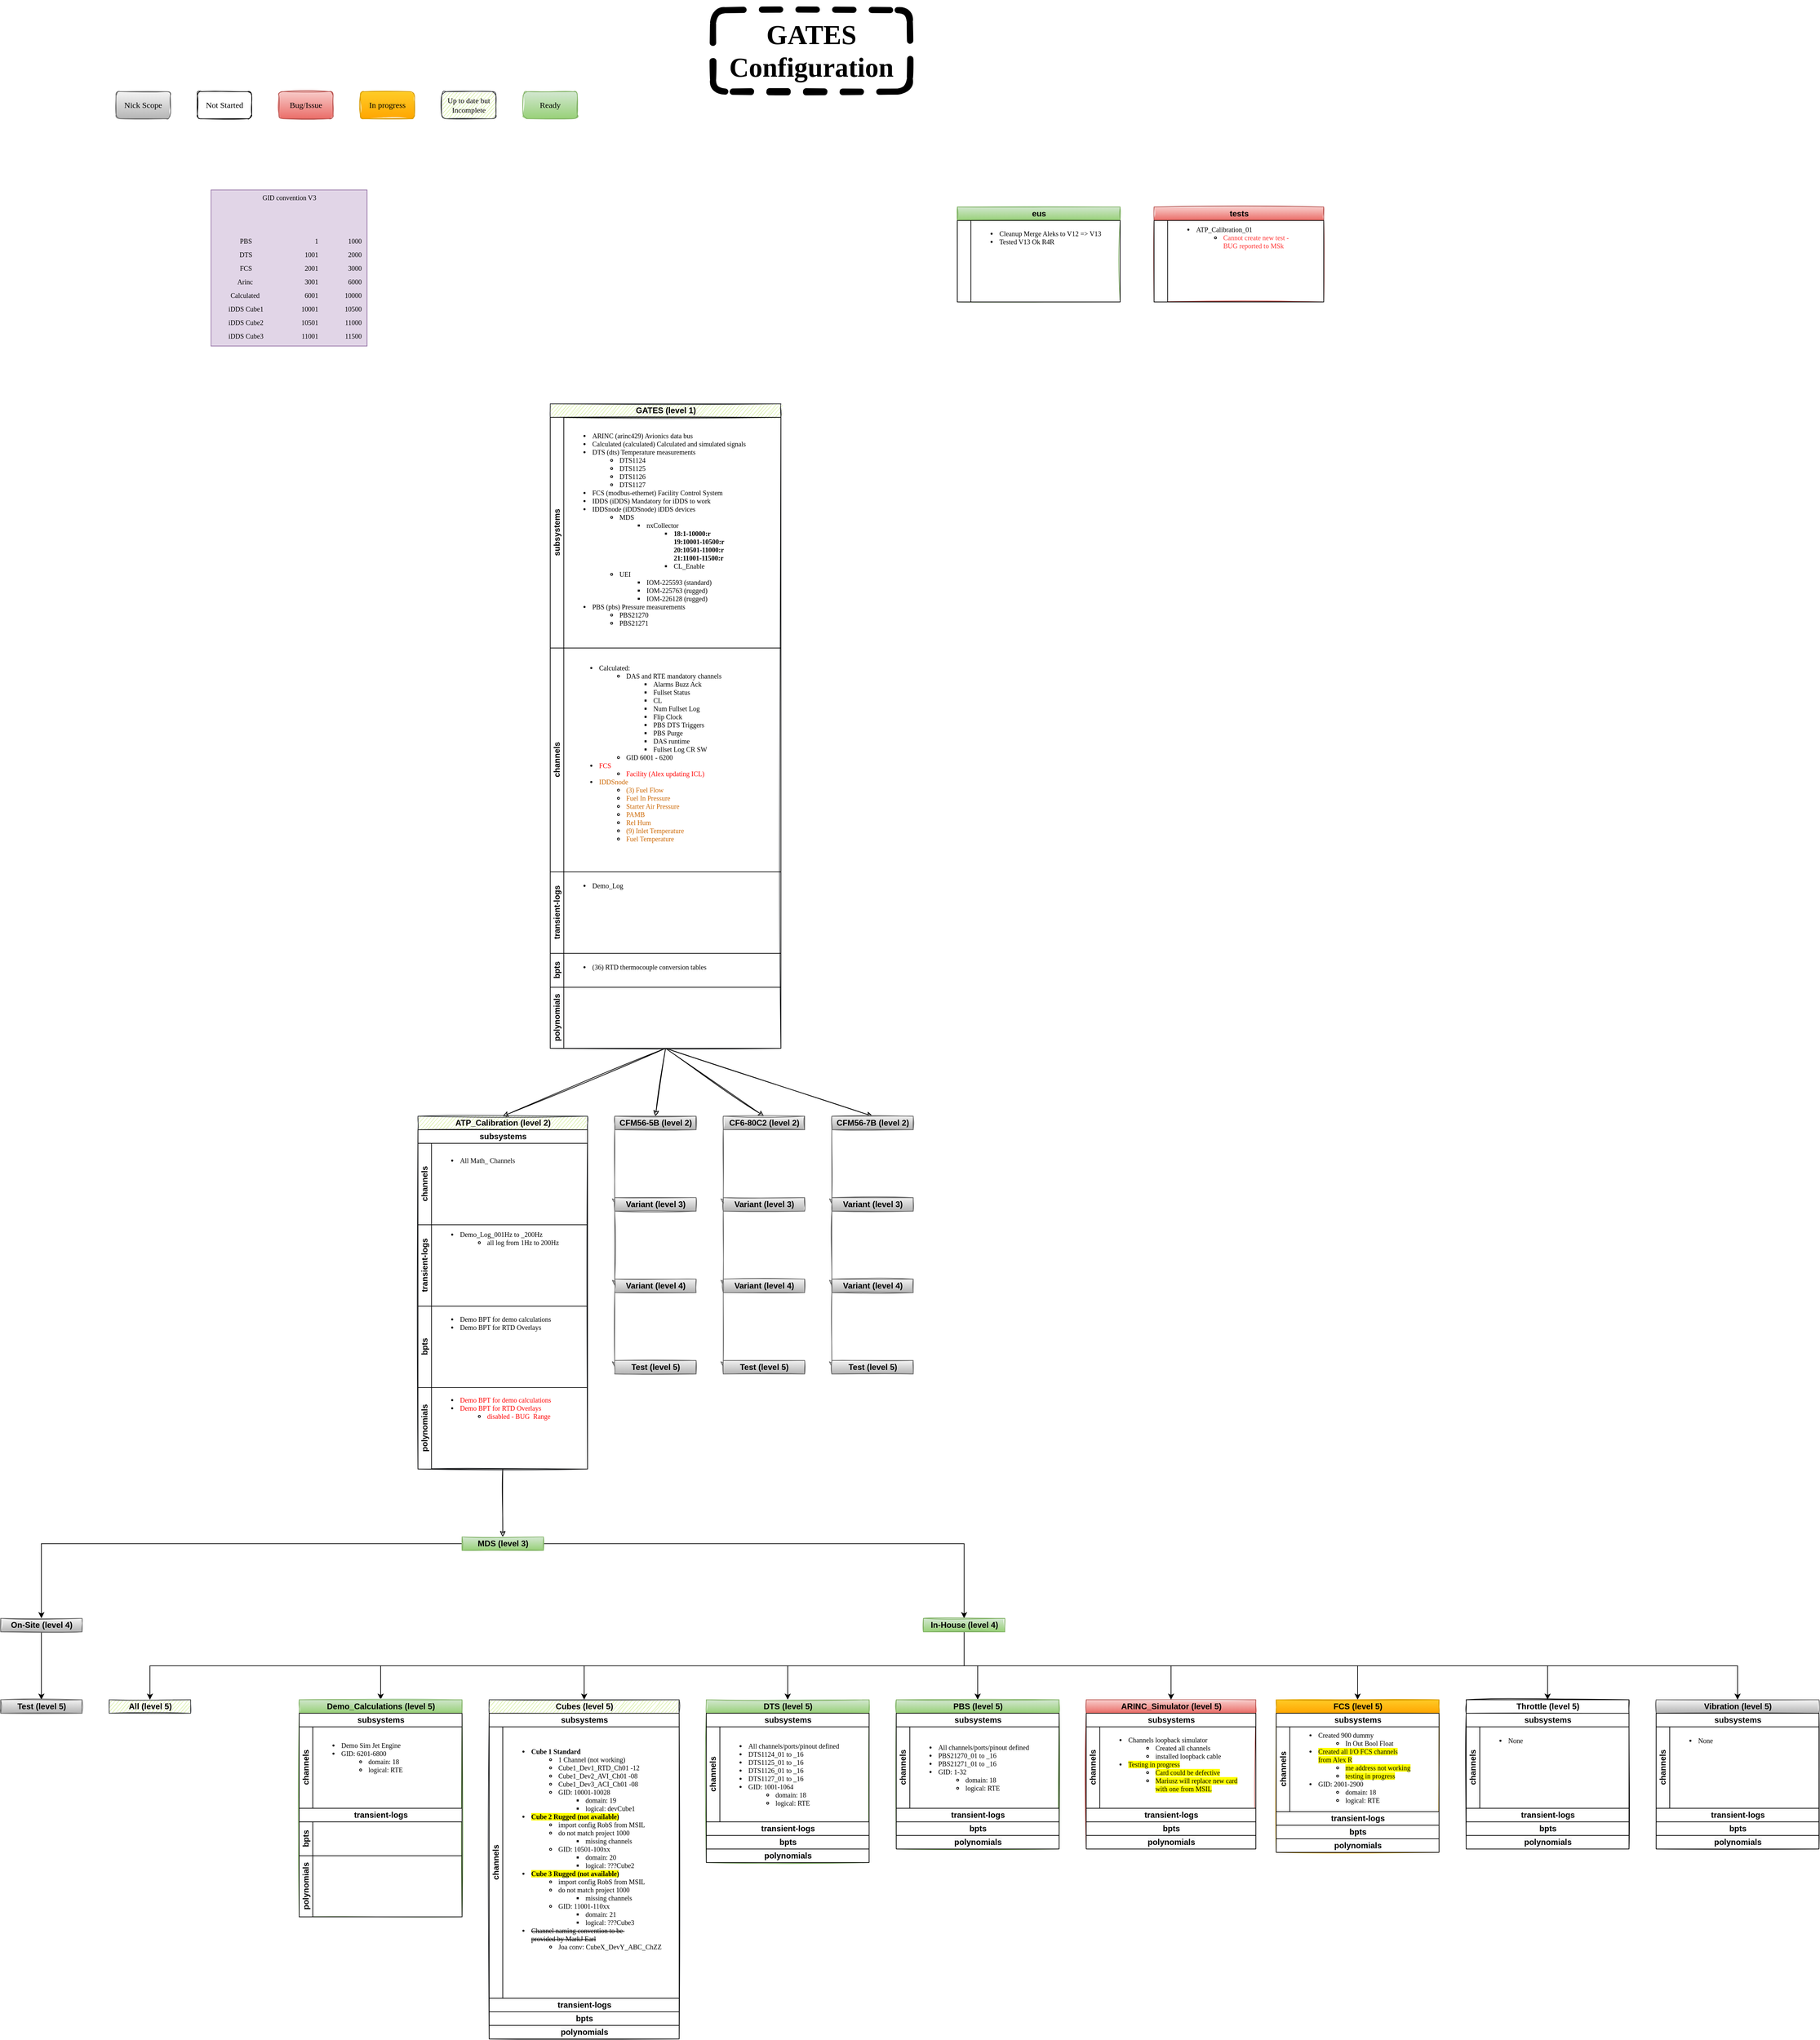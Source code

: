 <mxfile version="13.7.3" type="github">
  <diagram id="Zq9hnfcXsbe9FfwRNvJQ" name="DIA">
    <mxGraphModel dx="8222" dy="892" grid="1" gridSize="10" guides="1" tooltips="1" connect="1" arrows="1" fold="1" page="1" pageScale="1" pageWidth="1700" pageHeight="1100" math="0" shadow="0">
      <root>
        <mxCell id="0" />
        <mxCell id="1" parent="0" />
        <mxCell id="Wgui1w8sPpxk3eTbF6N7-1" style="edgeStyle=orthogonalEdgeStyle;rounded=0;orthogonalLoop=1;jettySize=auto;html=1;entryX=0.5;entryY=0;entryDx=0;entryDy=0;noEdgeStyle=1;orthogonal=1;sketch=1;sketchStyle=rough;exitX=0.5;exitY=1;exitDx=0;exitDy=0;" parent="1" source="Wgui1w8sPpxk3eTbF6N7-5" target="Wgui1w8sPpxk3eTbF6N7-16" edge="1">
          <mxGeometry relative="1" as="geometry" />
        </mxCell>
        <mxCell id="Wgui1w8sPpxk3eTbF6N7-2" style="edgeStyle=orthogonalEdgeStyle;rounded=0;orthogonalLoop=1;jettySize=auto;html=1;entryX=0.5;entryY=0;entryDx=0;entryDy=0;noEdgeStyle=1;orthogonal=1;sketch=1;sketchStyle=rough;exitX=0.5;exitY=1;exitDx=0;exitDy=0;" parent="1" source="Wgui1w8sPpxk3eTbF6N7-5" target="Wgui1w8sPpxk3eTbF6N7-23" edge="1">
          <mxGeometry relative="1" as="geometry">
            <mxPoint x="-10530" y="-13493.04" as="targetPoint" />
          </mxGeometry>
        </mxCell>
        <mxCell id="Wgui1w8sPpxk3eTbF6N7-3" style="edgeStyle=orthogonalEdgeStyle;rounded=0;orthogonalLoop=1;jettySize=auto;html=1;entryX=0.5;entryY=0;entryDx=0;entryDy=0;noEdgeStyle=1;orthogonal=1;sketch=1;sketchStyle=rough;exitX=0.5;exitY=1;exitDx=0;exitDy=0;" parent="1" source="Wgui1w8sPpxk3eTbF6N7-5" target="Wgui1w8sPpxk3eTbF6N7-93" edge="1">
          <mxGeometry relative="1" as="geometry" />
        </mxCell>
        <mxCell id="Wgui1w8sPpxk3eTbF6N7-4" style="edgeStyle=orthogonalEdgeStyle;rounded=0;orthogonalLoop=1;jettySize=auto;html=1;entryX=0.5;entryY=0;entryDx=0;entryDy=0;noEdgeStyle=1;orthogonal=1;sketch=1;sketchStyle=rough;exitX=0.5;exitY=1;exitDx=0;exitDy=0;" parent="1" source="Wgui1w8sPpxk3eTbF6N7-5" target="Wgui1w8sPpxk3eTbF6N7-100" edge="1">
          <mxGeometry relative="1" as="geometry" />
        </mxCell>
        <mxCell id="Wgui1w8sPpxk3eTbF6N7-15" style="edgeStyle=orthogonalEdgeStyle;rounded=0;orthogonalLoop=1;jettySize=auto;html=1;noEdgeStyle=1;orthogonal=1;sketch=1;sketchStyle=rough;entryX=0.5;entryY=0;entryDx=0;entryDy=0;exitX=0.5;exitY=1;exitDx=0;exitDy=0;" parent="1" source="Wgui1w8sPpxk3eTbF6N7-16" target="Wgui1w8sPpxk3eTbF6N7-30" edge="1">
          <mxGeometry relative="1" as="geometry">
            <mxPoint x="-6420" y="1780" as="sourcePoint" />
          </mxGeometry>
        </mxCell>
        <mxCell id="Wgui1w8sPpxk3eTbF6N7-22" style="edgeStyle=orthogonalEdgeStyle;rounded=0;orthogonalLoop=1;jettySize=auto;html=1;entryX=0;entryY=0.5;entryDx=0;entryDy=0;noEdgeStyle=1;orthogonal=1;sketch=1;sketchStyle=rough;fillColor=#f5f5f5;strokeColor=#666666;gradientColor=#b3b3b3;" parent="1" source="Wgui1w8sPpxk3eTbF6N7-23" target="Wgui1w8sPpxk3eTbF6N7-107" edge="1">
          <mxGeometry relative="1" as="geometry" />
        </mxCell>
        <mxCell id="Wgui1w8sPpxk3eTbF6N7-92" style="edgeStyle=orthogonalEdgeStyle;rounded=0;orthogonalLoop=1;jettySize=auto;html=1;entryX=0;entryY=0.5;entryDx=0;entryDy=0;noEdgeStyle=1;orthogonal=1;sketch=1;sketchStyle=rough;fillColor=#f5f5f5;strokeColor=#666666;gradientColor=#b3b3b3;" parent="1" source="Wgui1w8sPpxk3eTbF6N7-93" target="Wgui1w8sPpxk3eTbF6N7-127" edge="1">
          <mxGeometry relative="1" as="geometry" />
        </mxCell>
        <mxCell id="Wgui1w8sPpxk3eTbF6N7-99" style="edgeStyle=orthogonalEdgeStyle;rounded=0;orthogonalLoop=1;jettySize=auto;html=1;entryX=0;entryY=0.5;entryDx=0;entryDy=0;noEdgeStyle=1;orthogonal=1;sketch=1;sketchStyle=rough;fillColor=#f5f5f5;strokeColor=#666666;gradientColor=#b3b3b3;" parent="1" source="Wgui1w8sPpxk3eTbF6N7-100" target="Wgui1w8sPpxk3eTbF6N7-147" edge="1">
          <mxGeometry relative="1" as="geometry" />
        </mxCell>
        <mxCell id="Wgui1w8sPpxk3eTbF6N7-106" style="edgeStyle=orthogonalEdgeStyle;rounded=0;orthogonalLoop=1;jettySize=auto;html=1;entryX=0;entryY=0.5;entryDx=0;entryDy=0;noEdgeStyle=1;orthogonal=1;sketch=1;sketchStyle=rough;fillColor=#f5f5f5;strokeColor=#666666;gradientColor=#b3b3b3;" parent="1" source="Wgui1w8sPpxk3eTbF6N7-107" target="Wgui1w8sPpxk3eTbF6N7-114" edge="1">
          <mxGeometry relative="1" as="geometry" />
        </mxCell>
        <mxCell id="Wgui1w8sPpxk3eTbF6N7-113" style="edgeStyle=orthogonalEdgeStyle;rounded=0;orthogonalLoop=1;jettySize=auto;html=1;entryX=0;entryY=0.5;entryDx=0;entryDy=0;noEdgeStyle=1;orthogonal=1;sketch=1;sketchStyle=rough;fillColor=#f5f5f5;strokeColor=#666666;gradientColor=#b3b3b3;" parent="1" source="Wgui1w8sPpxk3eTbF6N7-114" target="Wgui1w8sPpxk3eTbF6N7-120" edge="1">
          <mxGeometry relative="1" as="geometry" />
        </mxCell>
        <mxCell id="Wgui1w8sPpxk3eTbF6N7-126" style="edgeStyle=orthogonalEdgeStyle;rounded=0;orthogonalLoop=1;jettySize=auto;html=1;entryX=0;entryY=0.5;entryDx=0;entryDy=0;noEdgeStyle=1;orthogonal=1;sketch=1;sketchStyle=rough;fillColor=#f5f5f5;strokeColor=#666666;gradientColor=#b3b3b3;" parent="1" source="Wgui1w8sPpxk3eTbF6N7-127" target="Wgui1w8sPpxk3eTbF6N7-134" edge="1">
          <mxGeometry relative="1" as="geometry" />
        </mxCell>
        <mxCell id="Wgui1w8sPpxk3eTbF6N7-133" style="edgeStyle=orthogonalEdgeStyle;rounded=0;orthogonalLoop=1;jettySize=auto;html=1;entryX=0;entryY=0.5;entryDx=0;entryDy=0;noEdgeStyle=1;orthogonal=1;sketch=1;sketchStyle=rough;fillColor=#f5f5f5;strokeColor=#666666;gradientColor=#b3b3b3;" parent="1" source="Wgui1w8sPpxk3eTbF6N7-134" target="Wgui1w8sPpxk3eTbF6N7-140" edge="1">
          <mxGeometry relative="1" as="geometry" />
        </mxCell>
        <mxCell id="Wgui1w8sPpxk3eTbF6N7-146" style="edgeStyle=orthogonalEdgeStyle;rounded=0;orthogonalLoop=1;jettySize=auto;html=1;entryX=0;entryY=0.5;entryDx=0;entryDy=0;noEdgeStyle=1;orthogonal=1;sketch=1;sketchStyle=rough;fillColor=#f5f5f5;strokeColor=#666666;gradientColor=#b3b3b3;" parent="1" source="Wgui1w8sPpxk3eTbF6N7-147" target="Wgui1w8sPpxk3eTbF6N7-154" edge="1">
          <mxGeometry relative="1" as="geometry" />
        </mxCell>
        <mxCell id="Wgui1w8sPpxk3eTbF6N7-153" style="edgeStyle=orthogonalEdgeStyle;rounded=0;orthogonalLoop=1;jettySize=auto;html=1;entryX=0;entryY=0.5;entryDx=0;entryDy=0;noEdgeStyle=1;orthogonal=1;sketch=1;sketchStyle=rough;fillColor=#f5f5f5;strokeColor=#666666;gradientColor=#b3b3b3;" parent="1" source="Wgui1w8sPpxk3eTbF6N7-154" target="Wgui1w8sPpxk3eTbF6N7-160" edge="1">
          <mxGeometry relative="1" as="geometry" />
        </mxCell>
        <mxCell id="Wgui1w8sPpxk3eTbF6N7-166" value="GID convention V3&lt;br&gt;&lt;br&gt;&lt;br&gt;&lt;br&gt;&lt;br&gt;&lt;table border=&quot;0&quot; cellpadding=&quot;0&quot; cellspacing=&quot;0&quot; width=&quot;213&quot; style=&quot;border-collapse: collapse ; width: 160pt&quot;&gt; &lt;colgroup&gt;&lt;col width=&quot;85&quot; style=&quot;width: 64pt&quot;&gt;&lt;/colgroup&gt; &lt;colgroup&gt;&lt;col width=&quot;64&quot; span=&quot;2&quot; style=&quot;width: 48pt&quot;&gt;&lt;/colgroup&gt; &lt;tbody&gt;&lt;tr style=&quot;height: 15.0pt&quot;&gt;  &lt;td height=&quot;20&quot; width=&quot;85&quot; style=&quot;height: 15.0pt ; width: 64pt&quot;&gt;PBS&lt;/td&gt;  &lt;td align=&quot;right&quot; width=&quot;64&quot; style=&quot;width: 48pt&quot;&gt;1&lt;/td&gt;  &lt;td align=&quot;right&quot; width=&quot;64&quot; style=&quot;width: 48pt&quot;&gt;1000&lt;/td&gt; &lt;/tr&gt; &lt;tr style=&quot;height: 15.0pt&quot;&gt;  &lt;td height=&quot;20&quot; style=&quot;height: 15.0pt&quot;&gt;DTS&lt;/td&gt;  &lt;td align=&quot;right&quot;&gt;1001&lt;/td&gt;  &lt;td align=&quot;right&quot;&gt;2000&lt;/td&gt; &lt;/tr&gt; &lt;tr style=&quot;height: 15.0pt&quot;&gt;  &lt;td height=&quot;20&quot; style=&quot;height: 15.0pt&quot;&gt;FCS&lt;/td&gt;  &lt;td align=&quot;right&quot;&gt;2001&lt;/td&gt;  &lt;td align=&quot;right&quot;&gt;3000&lt;/td&gt; &lt;/tr&gt; &lt;tr style=&quot;height: 15.0pt&quot;&gt;  &lt;td height=&quot;20&quot; style=&quot;height: 15.0pt&quot;&gt;Arinc&amp;nbsp;&lt;/td&gt;  &lt;td align=&quot;right&quot;&gt;3001&lt;/td&gt;  &lt;td align=&quot;right&quot;&gt;6000&lt;/td&gt; &lt;/tr&gt; &lt;tr style=&quot;height: 15.0pt&quot;&gt;  &lt;td height=&quot;20&quot; style=&quot;height: 15.0pt&quot;&gt;Calculated&amp;nbsp;&lt;/td&gt;  &lt;td align=&quot;right&quot;&gt;6001&lt;/td&gt;  &lt;td align=&quot;right&quot;&gt;10000&lt;/td&gt; &lt;/tr&gt; &lt;tr style=&quot;height: 15.0pt&quot;&gt;  &lt;td height=&quot;20&quot; style=&quot;height: 15.0pt&quot;&gt;iDDS Cube1&lt;/td&gt;  &lt;td align=&quot;right&quot;&gt;10001&lt;/td&gt;  &lt;td align=&quot;right&quot;&gt;10500&lt;/td&gt; &lt;/tr&gt; &lt;tr style=&quot;height: 15.0pt&quot;&gt;  &lt;td height=&quot;20&quot; style=&quot;height: 15.0pt&quot;&gt;iDDS Cube2&lt;/td&gt;  &lt;td align=&quot;right&quot;&gt;10501&lt;/td&gt;  &lt;td align=&quot;right&quot;&gt;11000&lt;/td&gt; &lt;/tr&gt; &lt;tr style=&quot;height: 15.0pt&quot;&gt;  &lt;td height=&quot;20&quot; style=&quot;height: 15.0pt&quot;&gt;iDDS Cube3&lt;/td&gt;  &lt;td align=&quot;right&quot;&gt;11001&lt;/td&gt;  &lt;td align=&quot;right&quot;&gt;11500&lt;/td&gt; &lt;/tr&gt;&lt;/tbody&gt;&lt;/table&gt;" style="text;html=1;align=center;verticalAlign=middle;resizable=0;points=[];autosize=1;fontSize=10;fontFamily=Comic Sans MS;fillColor=#e1d5e7;strokeColor=#9673a6;" parent="1" vertex="1">
          <mxGeometry x="-5980" y="365.0" width="230" height="230" as="geometry" />
        </mxCell>
        <mxCell id="Wgui1w8sPpxk3eTbF6N7-167" value="&lt;h1&gt;GATES Configuration&lt;/h1&gt;" style="text;html=1;fillColor=none;align=center;verticalAlign=middle;whiteSpace=wrap;rounded=1;comic=0;sketch=1;fontFamily=Comic Sans MS;fontSize=20;glass=0;strokeColor=#000000;strokeWidth=9;dashed=1;" parent="1" vertex="1">
          <mxGeometry x="-5240" y="100" width="290" height="120" as="geometry" />
        </mxCell>
        <mxCell id="JqOLdT1LsUDMldBZ7WH4-16" value="In progress" style="rounded=1;whiteSpace=wrap;html=1;gradientColor=#ffa500;fillColor=#ffcd28;strokeColor=#d79b00;sketch=1;fontFamily=Comic Sans MS;" parent="1" vertex="1">
          <mxGeometry x="-5760" y="220" width="80" height="40" as="geometry" />
        </mxCell>
        <mxCell id="JqOLdT1LsUDMldBZ7WH4-17" value="Bug/Issue" style="rounded=1;whiteSpace=wrap;html=1;gradientColor=#ea6b66;fillColor=#f8cecc;strokeColor=#b85450;sketch=1;fontFamily=Comic Sans MS;" parent="1" vertex="1">
          <mxGeometry x="-5880" y="220" width="80" height="40" as="geometry" />
        </mxCell>
        <mxCell id="JqOLdT1LsUDMldBZ7WH4-19" value="Nick Scope" style="rounded=1;whiteSpace=wrap;html=1;gradientColor=#b3b3b3;fillColor=#f5f5f5;strokeColor=#666666;sketch=1;fontFamily=Comic Sans MS;" parent="1" vertex="1">
          <mxGeometry x="-6120" y="220" width="80" height="40" as="geometry" />
        </mxCell>
        <mxCell id="JqOLdT1LsUDMldBZ7WH4-20" value="Ready" style="rounded=1;whiteSpace=wrap;html=1;gradientColor=#97d077;fillColor=#d5e8d4;strokeColor=#82b366;sketch=1;fontFamily=Comic Sans MS;" parent="1" vertex="1">
          <mxGeometry x="-5520" y="220" width="80" height="40" as="geometry" />
        </mxCell>
        <mxCell id="o3g-TnR4sbYDjbQdbGaY-1" value="Up to date but Incomplete" style="rounded=1;whiteSpace=wrap;html=1;fillColor=#cdeb8b;strokeColor=#36393d;sketch=1;fontFamily=Comic Sans MS;fontSize=11;" vertex="1" parent="1">
          <mxGeometry x="-5640" y="220" width="80" height="40" as="geometry" />
        </mxCell>
        <mxCell id="o3g-TnR4sbYDjbQdbGaY-2" value="Not Started" style="rounded=1;whiteSpace=wrap;html=1;sketch=1;fontFamily=Comic Sans MS;" vertex="1" parent="1">
          <mxGeometry x="-6000" y="220" width="80" height="40" as="geometry" />
        </mxCell>
        <mxCell id="Wgui1w8sPpxk3eTbF6N7-5" value="GATES (level 1)" style="swimlane;html=1;childLayout=stackLayout;resizeParent=1;resizeParentMax=0;horizontal=1;startSize=20;horizontalStack=0;sketch=1;sketchStyle=rough;fillColor=#cdeb8b;strokeColor=#36393d;" parent="1" vertex="1">
          <mxGeometry x="-5480" y="680" width="340" height="950" as="geometry">
            <mxRectangle x="-6290" y="680" width="120" height="20" as="alternateBounds" />
          </mxGeometry>
        </mxCell>
        <mxCell id="Wgui1w8sPpxk3eTbF6N7-6" value="subsystems" style="swimlane;html=1;startSize=20;horizontal=0;" parent="Wgui1w8sPpxk3eTbF6N7-5" vertex="1">
          <mxGeometry y="20" width="340" height="340" as="geometry">
            <mxRectangle y="20" width="350" height="20" as="alternateBounds" />
          </mxGeometry>
        </mxCell>
        <mxCell id="Wgui1w8sPpxk3eTbF6N7-7" value="&lt;ul&gt;&lt;li&gt;ARINC (arinc429) Avionics data bus&lt;/li&gt;&lt;li&gt;Calculated (calculated) Calculated and simulated signals&lt;/li&gt;&lt;li&gt;DTS (dts) Temperature measurements&lt;/li&gt;&lt;ul&gt;&lt;li&gt;DTS1124&lt;/li&gt;&lt;li&gt;DTS1125&lt;/li&gt;&lt;li&gt;DTS1126&lt;/li&gt;&lt;li&gt;DTS1127&lt;/li&gt;&lt;/ul&gt;&lt;li&gt;FCS (modbus-ethernet) Facility Control System&lt;/li&gt;&lt;li&gt;IDDS (iDDS) Mandatory for iDDS to work&lt;/li&gt;&lt;li&gt;IDDSnode (iDDSnode) iDDS devices&lt;/li&gt;&lt;ul&gt;&lt;li&gt;&lt;span&gt;MDS&lt;/span&gt;&lt;br&gt;&lt;/li&gt;&lt;ul&gt;&lt;li&gt;&lt;span&gt;nxCollector&lt;/span&gt;&lt;/li&gt;&lt;ul&gt;&lt;li&gt;&lt;span&gt;&lt;b&gt;18:1-10000:r &lt;br&gt;19:10001-10500:r &lt;br&gt;20:10501-11000:r &lt;br&gt;21:11001-11500:r&lt;/b&gt;&lt;br&gt;&lt;/span&gt;&lt;/li&gt;&lt;li&gt;&lt;span&gt;CL_Enable&lt;/span&gt;&lt;/li&gt;&lt;/ul&gt;&lt;/ul&gt;&lt;li&gt;&lt;span&gt;UEI&lt;/span&gt;&lt;/li&gt;&lt;ul&gt;&lt;li&gt;&lt;span&gt;IOM-225593 (standard)&lt;/span&gt;&lt;/li&gt;&lt;li&gt;&lt;span&gt;IOM-225763 (rugged)&lt;/span&gt;&lt;/li&gt;&lt;li&gt;&lt;span&gt;IOM-226128 (rugged)&lt;/span&gt;&lt;/li&gt;&lt;/ul&gt;&lt;/ul&gt;&lt;li&gt;PBS (pbs) Pressure measurements&lt;/li&gt;&lt;ul&gt;&lt;li&gt;PBS21270&lt;/li&gt;&lt;li&gt;PBS21271&lt;/li&gt;&lt;/ul&gt;&lt;/ul&gt;" style="text;align=left;verticalAlign=middle;resizable=0;points=[];autosize=1;fontSize=10;fontFamily=Comic Sans MS;rounded=0;sketch=0;html=1;" parent="Wgui1w8sPpxk3eTbF6N7-6" vertex="1">
          <mxGeometry x="20" y="10" width="310" height="310" as="geometry" />
        </mxCell>
        <mxCell id="Wgui1w8sPpxk3eTbF6N7-8" value="channels" style="swimlane;html=1;startSize=20;horizontal=0;" parent="Wgui1w8sPpxk3eTbF6N7-5" vertex="1">
          <mxGeometry y="360" width="340" height="330" as="geometry">
            <mxRectangle y="140" width="160" height="20" as="alternateBounds" />
          </mxGeometry>
        </mxCell>
        <mxCell id="Wgui1w8sPpxk3eTbF6N7-9" value="&lt;ul&gt;&lt;li&gt;&lt;span&gt;Calculated:&amp;nbsp;&lt;/span&gt;&lt;br&gt;&lt;/li&gt;&lt;ul&gt;&lt;li&gt;DAS and RTE mandatory channels&lt;/li&gt;&lt;ul&gt;&lt;li&gt;&lt;span&gt;Alarms Buzz Ack&lt;/span&gt;&lt;br&gt;&lt;/li&gt;&lt;li&gt;Fullset Status&lt;/li&gt;&lt;li&gt;CL&lt;/li&gt;&lt;li&gt;Num Fullset Log&lt;/li&gt;&lt;li&gt;Flip Clock&lt;/li&gt;&lt;li&gt;PBS DTS Triggers&lt;/li&gt;&lt;li&gt;PBS Purge&lt;/li&gt;&lt;li&gt;DAS runtime&lt;/li&gt;&lt;li&gt;Fullset Log CR SW&lt;/li&gt;&lt;/ul&gt;&lt;li&gt;GID 6001 - 6200&lt;/li&gt;&lt;/ul&gt;&lt;li&gt;&lt;span style=&quot;color: rgb(255 , 0 , 0)&quot;&gt;FCS&lt;/span&gt;&lt;br&gt;&lt;/li&gt;&lt;ul&gt;&lt;li&gt;&lt;font color=&quot;#ff0000&quot;&gt;Facility (Alex updating ICL)&lt;/font&gt;&lt;/li&gt;&lt;/ul&gt;&lt;li&gt;&lt;span&gt;&lt;font color=&quot;#cc6600&quot;&gt;IDDSnode&lt;/font&gt;&lt;/span&gt;&lt;/li&gt;&lt;ul&gt;&lt;li&gt;&lt;span&gt;&lt;font color=&quot;#cc6600&quot;&gt;(3) Fuel Flow&lt;/font&gt;&lt;/span&gt;&lt;/li&gt;&lt;li&gt;&lt;span&gt;&lt;font color=&quot;#cc6600&quot;&gt;Fuel In Pressure&lt;/font&gt;&lt;/span&gt;&lt;/li&gt;&lt;li&gt;&lt;span&gt;&lt;font color=&quot;#cc6600&quot;&gt;Starter Air Pressure&lt;/font&gt;&lt;/span&gt;&lt;/li&gt;&lt;li&gt;&lt;span&gt;&lt;font color=&quot;#cc6600&quot;&gt;PAMB&lt;/font&gt;&lt;/span&gt;&lt;/li&gt;&lt;li&gt;&lt;span&gt;&lt;font color=&quot;#cc6600&quot;&gt;Rel Hum&lt;/font&gt;&lt;/span&gt;&lt;/li&gt;&lt;li&gt;&lt;span&gt;&lt;font color=&quot;#cc6600&quot;&gt;(9) Inlet Temperature&lt;/font&gt;&lt;/span&gt;&lt;/li&gt;&lt;li&gt;&lt;span&gt;&lt;font color=&quot;#cc6600&quot;&gt;Fuel Temperature&lt;/font&gt;&lt;/span&gt;&lt;/li&gt;&lt;/ul&gt;&lt;/ul&gt;" style="text;align=left;verticalAlign=middle;resizable=0;points=[];autosize=1;fontSize=10;fontFamily=Comic Sans MS;rounded=0;sketch=0;html=1;" parent="Wgui1w8sPpxk3eTbF6N7-8" vertex="1">
          <mxGeometry x="30" y="10" width="250" height="290" as="geometry" />
        </mxCell>
        <mxCell id="Wgui1w8sPpxk3eTbF6N7-10" value="transient-logs" style="swimlane;html=1;startSize=20;horizontal=0;" parent="Wgui1w8sPpxk3eTbF6N7-5" vertex="1">
          <mxGeometry y="690" width="340" height="120" as="geometry">
            <mxRectangle y="260" width="160" height="20" as="alternateBounds" />
          </mxGeometry>
        </mxCell>
        <mxCell id="Wgui1w8sPpxk3eTbF6N7-12" value="&lt;ul&gt;&lt;li&gt;Demo_Log&lt;/li&gt;&lt;/ul&gt;" style="text;align=left;verticalAlign=middle;resizable=0;points=[];autosize=1;fontSize=10;fontFamily=Comic Sans MS;rounded=0;sketch=0;html=1;" parent="Wgui1w8sPpxk3eTbF6N7-10" vertex="1">
          <mxGeometry x="20" width="100" height="40" as="geometry" />
        </mxCell>
        <mxCell id="Wgui1w8sPpxk3eTbF6N7-11" value="&lt;span style=&quot;background-color: rgb(248 , 249 , 250)&quot;&gt;bpts&lt;/span&gt;" style="swimlane;html=1;startSize=20;horizontal=0;" parent="Wgui1w8sPpxk3eTbF6N7-5" vertex="1">
          <mxGeometry y="810" width="340" height="50" as="geometry">
            <mxRectangle y="380" width="160" height="20" as="alternateBounds" />
          </mxGeometry>
        </mxCell>
        <mxCell id="Wgui1w8sPpxk3eTbF6N7-14" value="&lt;ul&gt;&lt;li&gt;&lt;span&gt;(36) RTD thermocouple conversion tables&lt;/span&gt;&lt;br&gt;&lt;/li&gt;&lt;/ul&gt;" style="text;align=left;verticalAlign=middle;resizable=0;points=[];autosize=1;fontSize=10;fontFamily=Comic Sans MS;rounded=0;sketch=0;html=1;" parent="Wgui1w8sPpxk3eTbF6N7-11" vertex="1">
          <mxGeometry x="20" width="250" height="40" as="geometry" />
        </mxCell>
        <mxCell id="Wgui1w8sPpxk3eTbF6N7-13" value="&lt;span style=&quot;background-color: rgb(248 , 249 , 250)&quot;&gt;polynomials&lt;/span&gt;" style="swimlane;html=1;startSize=20;horizontal=0;" parent="Wgui1w8sPpxk3eTbF6N7-5" vertex="1">
          <mxGeometry y="860" width="340" height="90" as="geometry">
            <mxRectangle y="550" width="350" height="20" as="alternateBounds" />
          </mxGeometry>
        </mxCell>
        <mxCell id="Wgui1w8sPpxk3eTbF6N7-16" value="ATP_Calibration (level 2)" style="swimlane;html=1;childLayout=stackLayout;resizeParent=1;resizeParentMax=0;horizontal=1;startSize=20;horizontalStack=0;sketch=1;sketchStyle=rough;fillColor=#cdeb8b;strokeColor=#36393d;" parent="1" vertex="1">
          <mxGeometry x="-5675" y="1730" width="250" height="520" as="geometry">
            <mxRectangle x="-6485" y="1710" width="120" height="20" as="alternateBounds" />
          </mxGeometry>
        </mxCell>
        <mxCell id="Wgui1w8sPpxk3eTbF6N7-17" value="subsystems" style="swimlane;html=1;startSize=20;horizontal=0;sketchStyle=rough;" parent="Wgui1w8sPpxk3eTbF6N7-16" vertex="1" collapsed="1">
          <mxGeometry y="20" width="250" height="20" as="geometry">
            <mxRectangle y="20" width="160" height="120" as="alternateBounds" />
          </mxGeometry>
        </mxCell>
        <mxCell id="Wgui1w8sPpxk3eTbF6N7-18" value="channels" style="swimlane;html=1;startSize=20;horizontal=0;sketchStyle=rough;" parent="Wgui1w8sPpxk3eTbF6N7-16" vertex="1">
          <mxGeometry y="40" width="250" height="120" as="geometry">
            <mxRectangle y="40" width="160" height="20" as="alternateBounds" />
          </mxGeometry>
        </mxCell>
        <mxCell id="FcIGjHqDoQgn5boDgz93-2" value="&lt;ul&gt;&lt;li&gt;All Math_ Channels&lt;/li&gt;&lt;/ul&gt;" style="text;align=left;verticalAlign=middle;resizable=0;points=[];autosize=1;fontSize=10;fontFamily=Comic Sans MS;rounded=0;sketch=0;html=1;" parent="Wgui1w8sPpxk3eTbF6N7-18" vertex="1">
          <mxGeometry x="20" y="5" width="150" height="40" as="geometry" />
        </mxCell>
        <mxCell id="Wgui1w8sPpxk3eTbF6N7-19" value="transient-logs" style="swimlane;html=1;startSize=20;horizontal=0;sketchStyle=rough;" parent="Wgui1w8sPpxk3eTbF6N7-16" vertex="1">
          <mxGeometry y="160" width="250" height="120" as="geometry">
            <mxRectangle y="160" width="160" height="20" as="alternateBounds" />
          </mxGeometry>
        </mxCell>
        <mxCell id="FcIGjHqDoQgn5boDgz93-3" value="&lt;ul&gt;&lt;li&gt;Demo_Log_001Hz to _200Hz&lt;/li&gt;&lt;ul&gt;&lt;li&gt;all log from 1Hz to 200Hz&lt;/li&gt;&lt;/ul&gt;&lt;/ul&gt;" style="text;align=left;verticalAlign=middle;resizable=0;points=[];autosize=1;fontSize=10;fontFamily=Comic Sans MS;rounded=0;sketch=0;html=1;" parent="Wgui1w8sPpxk3eTbF6N7-19" vertex="1">
          <mxGeometry x="20" y="-5" width="220" height="50" as="geometry" />
        </mxCell>
        <mxCell id="Wgui1w8sPpxk3eTbF6N7-20" value="&lt;span style=&quot;background-color: rgb(248 , 249 , 250)&quot;&gt;bpts&lt;/span&gt;" style="swimlane;html=1;startSize=20;horizontal=0;sketchStyle=rough;" parent="Wgui1w8sPpxk3eTbF6N7-16" vertex="1">
          <mxGeometry y="280" width="250" height="120" as="geometry">
            <mxRectangle y="280" width="160" height="20" as="alternateBounds" />
          </mxGeometry>
        </mxCell>
        <mxCell id="FcIGjHqDoQgn5boDgz93-1" value="&lt;ul&gt;&lt;li&gt;&lt;span&gt;Demo BPT for demo&amp;nbsp;&lt;/span&gt;calculations&lt;br&gt;&lt;/li&gt;&lt;li&gt;&lt;span&gt;Demo BPT for RTD Overlays&lt;/span&gt;&lt;/li&gt;&lt;/ul&gt;" style="text;align=left;verticalAlign=middle;resizable=0;points=[];autosize=1;fontSize=10;fontFamily=Comic Sans MS;rounded=0;sketch=0;html=1;" parent="Wgui1w8sPpxk3eTbF6N7-20" vertex="1">
          <mxGeometry x="20" width="210" height="50" as="geometry" />
        </mxCell>
        <mxCell id="Wgui1w8sPpxk3eTbF6N7-21" value="&lt;span style=&quot;background-color: rgb(248 , 249 , 250)&quot;&gt;polynomials&lt;/span&gt;" style="swimlane;html=1;startSize=20;horizontal=0;sketchStyle=rough;" parent="Wgui1w8sPpxk3eTbF6N7-16" vertex="1">
          <mxGeometry y="400" width="250" height="120" as="geometry">
            <mxRectangle y="400" width="160" height="20" as="alternateBounds" />
          </mxGeometry>
        </mxCell>
        <mxCell id="JqOLdT1LsUDMldBZ7WH4-18" value="&lt;ul&gt;&lt;li&gt;&lt;font color=&quot;#ff0000&quot;&gt;Demo BPT for demo calculations&lt;/font&gt;&lt;/li&gt;&lt;li&gt;&lt;font color=&quot;#ff0000&quot;&gt;Demo BPT for RTD Overlays&lt;/font&gt;&lt;/li&gt;&lt;ul&gt;&lt;li&gt;&lt;font color=&quot;#ff0000&quot;&gt;disabled - BUG&amp;nbsp; Range&lt;/font&gt;&lt;/li&gt;&lt;/ul&gt;&lt;/ul&gt;" style="text;align=left;verticalAlign=middle;resizable=0;points=[];autosize=1;fontSize=10;fontFamily=Comic Sans MS;rounded=0;sketch=0;html=1;" parent="Wgui1w8sPpxk3eTbF6N7-21" vertex="1">
          <mxGeometry x="20" width="210" height="60" as="geometry" />
        </mxCell>
        <mxCell id="Wgui1w8sPpxk3eTbF6N7-23" value="CFM56-5B (level 2)" style="swimlane;html=1;childLayout=stackLayout;resizeParent=1;resizeParentMax=0;horizontal=1;startSize=20;horizontalStack=0;sketch=1;sketchStyle=rough;fillColor=#f5f5f5;strokeColor=#666666;gradientColor=#b3b3b3;" parent="1" vertex="1" collapsed="1">
          <mxGeometry x="-5385" y="1730" width="120" height="20" as="geometry">
            <mxRectangle x="240" y="720" width="160" height="220" as="alternateBounds" />
          </mxGeometry>
        </mxCell>
        <mxCell id="Wgui1w8sPpxk3eTbF6N7-24" value="subsystems" style="swimlane;html=1;startSize=20;horizontal=0;" parent="Wgui1w8sPpxk3eTbF6N7-23" vertex="1" collapsed="1">
          <mxGeometry y="20" width="120" height="20" as="geometry">
            <mxRectangle y="20" width="160" height="120" as="alternateBounds" />
          </mxGeometry>
        </mxCell>
        <mxCell id="Wgui1w8sPpxk3eTbF6N7-25" value="channels" style="swimlane;html=1;startSize=20;horizontal=0;" parent="Wgui1w8sPpxk3eTbF6N7-23" vertex="1">
          <mxGeometry y="40" width="120" height="120" as="geometry">
            <mxRectangle y="140" width="200" height="20" as="alternateBounds" />
          </mxGeometry>
        </mxCell>
        <mxCell id="Wgui1w8sPpxk3eTbF6N7-26" value="transient-logs" style="swimlane;html=1;startSize=20;horizontal=0;" parent="Wgui1w8sPpxk3eTbF6N7-23" vertex="1" collapsed="1">
          <mxGeometry y="160" width="120" height="20" as="geometry">
            <mxRectangle y="160" width="160" height="120" as="alternateBounds" />
          </mxGeometry>
        </mxCell>
        <mxCell id="Wgui1w8sPpxk3eTbF6N7-27" value="&lt;span style=&quot;background-color: rgb(248 , 249 , 250)&quot;&gt;bpts&lt;/span&gt;" style="swimlane;html=1;startSize=20;horizontal=0;" parent="Wgui1w8sPpxk3eTbF6N7-23" vertex="1" collapsed="1">
          <mxGeometry y="180" width="120" height="20" as="geometry">
            <mxRectangle y="380" width="200" height="120" as="alternateBounds" />
          </mxGeometry>
        </mxCell>
        <mxCell id="Wgui1w8sPpxk3eTbF6N7-28" value="&lt;span style=&quot;background-color: rgb(248 , 249 , 250)&quot;&gt;polynomials&lt;/span&gt;" style="swimlane;html=1;startSize=20;horizontal=0;" parent="Wgui1w8sPpxk3eTbF6N7-23" vertex="1" collapsed="1">
          <mxGeometry y="200" width="120" height="20" as="geometry">
            <mxRectangle y="500" width="200" height="120" as="alternateBounds" />
          </mxGeometry>
        </mxCell>
        <mxCell id="o3g-TnR4sbYDjbQdbGaY-12" style="edgeStyle=orthogonalEdgeStyle;rounded=0;orthogonalLoop=1;jettySize=auto;html=1;fontSize=11;" edge="1" parent="1" source="Wgui1w8sPpxk3eTbF6N7-30" target="JqOLdT1LsUDMldBZ7WH4-1">
          <mxGeometry relative="1" as="geometry" />
        </mxCell>
        <mxCell id="o3g-TnR4sbYDjbQdbGaY-14" style="edgeStyle=orthogonalEdgeStyle;rounded=0;orthogonalLoop=1;jettySize=auto;html=1;fontSize=11;" edge="1" parent="1" source="Wgui1w8sPpxk3eTbF6N7-30" target="Wgui1w8sPpxk3eTbF6N7-42">
          <mxGeometry relative="1" as="geometry" />
        </mxCell>
        <mxCell id="Wgui1w8sPpxk3eTbF6N7-30" value="MDS (level 3)" style="swimlane;html=1;childLayout=stackLayout;resizeParent=1;resizeParentMax=0;horizontal=1;startSize=20;horizontalStack=0;sketch=1;sketchStyle=rough;fillColor=#d5e8d4;strokeColor=#82b366;gradientColor=#97d077;" parent="1" vertex="1" collapsed="1">
          <mxGeometry x="-5610" y="2350" width="120" height="20" as="geometry">
            <mxRectangle x="-6420" y="2310" width="160" height="120" as="alternateBounds" />
          </mxGeometry>
        </mxCell>
        <mxCell id="Wgui1w8sPpxk3eTbF6N7-31" value="subsystems" style="swimlane;html=1;startSize=20;horizontal=0;" parent="Wgui1w8sPpxk3eTbF6N7-30" vertex="1" collapsed="1">
          <mxGeometry y="20" width="120" height="20" as="geometry">
            <mxRectangle y="20" width="160" height="120" as="alternateBounds" />
          </mxGeometry>
        </mxCell>
        <mxCell id="Wgui1w8sPpxk3eTbF6N7-32" value="channels" style="swimlane;html=1;startSize=20;horizontal=0;" parent="Wgui1w8sPpxk3eTbF6N7-30" vertex="1" collapsed="1">
          <mxGeometry y="40" width="120" height="20" as="geometry">
            <mxRectangle y="40" width="160" height="120" as="alternateBounds" />
          </mxGeometry>
        </mxCell>
        <mxCell id="Wgui1w8sPpxk3eTbF6N7-33" value="transient-logs" style="swimlane;html=1;startSize=20;horizontal=0;" parent="Wgui1w8sPpxk3eTbF6N7-30" vertex="1" collapsed="1">
          <mxGeometry y="60" width="120" height="20" as="geometry">
            <mxRectangle y="60" width="160" height="120" as="alternateBounds" />
          </mxGeometry>
        </mxCell>
        <mxCell id="Wgui1w8sPpxk3eTbF6N7-34" value="&lt;span style=&quot;background-color: rgb(248 , 249 , 250)&quot;&gt;bpts&lt;/span&gt;" style="swimlane;html=1;startSize=20;horizontal=0;" parent="Wgui1w8sPpxk3eTbF6N7-30" vertex="1" collapsed="1">
          <mxGeometry y="80" width="120" height="20" as="geometry">
            <mxRectangle y="380" width="200" height="120" as="alternateBounds" />
          </mxGeometry>
        </mxCell>
        <mxCell id="Wgui1w8sPpxk3eTbF6N7-35" value="&lt;span style=&quot;background-color: rgb(248 , 249 , 250)&quot;&gt;polynomials&lt;/span&gt;" style="swimlane;html=1;startSize=20;horizontal=0;" parent="Wgui1w8sPpxk3eTbF6N7-30" vertex="1" collapsed="1">
          <mxGeometry y="100" width="120" height="20" as="geometry">
            <mxRectangle y="500" width="200" height="120" as="alternateBounds" />
          </mxGeometry>
        </mxCell>
        <mxCell id="o3g-TnR4sbYDjbQdbGaY-15" style="edgeStyle=orthogonalEdgeStyle;rounded=0;orthogonalLoop=1;jettySize=auto;html=1;exitX=0.5;exitY=1;exitDx=0;exitDy=0;entryX=0.5;entryY=0;entryDx=0;entryDy=0;fontSize=11;" edge="1" parent="1" source="Wgui1w8sPpxk3eTbF6N7-42" target="lpVOJXxtTSca7659_Pa8-1">
          <mxGeometry relative="1" as="geometry" />
        </mxCell>
        <mxCell id="o3g-TnR4sbYDjbQdbGaY-17" style="edgeStyle=orthogonalEdgeStyle;rounded=0;orthogonalLoop=1;jettySize=auto;html=1;exitX=0.5;exitY=1;exitDx=0;exitDy=0;entryX=0.5;entryY=0;entryDx=0;entryDy=0;fontSize=11;" edge="1" parent="1" source="Wgui1w8sPpxk3eTbF6N7-42" target="Wgui1w8sPpxk3eTbF6N7-48">
          <mxGeometry relative="1" as="geometry" />
        </mxCell>
        <mxCell id="o3g-TnR4sbYDjbQdbGaY-19" style="edgeStyle=orthogonalEdgeStyle;rounded=0;orthogonalLoop=1;jettySize=auto;html=1;exitX=0.5;exitY=1;exitDx=0;exitDy=0;entryX=0.5;entryY=0;entryDx=0;entryDy=0;fontSize=11;" edge="1" parent="1" source="Wgui1w8sPpxk3eTbF6N7-42" target="Wgui1w8sPpxk3eTbF6N7-57">
          <mxGeometry relative="1" as="geometry" />
        </mxCell>
        <mxCell id="o3g-TnR4sbYDjbQdbGaY-20" style="edgeStyle=orthogonalEdgeStyle;rounded=0;orthogonalLoop=1;jettySize=auto;html=1;exitX=0.5;exitY=1;exitDx=0;exitDy=0;entryX=0.5;entryY=0;entryDx=0;entryDy=0;fontSize=11;" edge="1" parent="1" source="Wgui1w8sPpxk3eTbF6N7-42" target="Wgui1w8sPpxk3eTbF6N7-64">
          <mxGeometry relative="1" as="geometry" />
        </mxCell>
        <mxCell id="o3g-TnR4sbYDjbQdbGaY-21" style="edgeStyle=orthogonalEdgeStyle;rounded=0;orthogonalLoop=1;jettySize=auto;html=1;exitX=0.5;exitY=1;exitDx=0;exitDy=0;entryX=0.5;entryY=0;entryDx=0;entryDy=0;fontSize=11;" edge="1" parent="1" source="Wgui1w8sPpxk3eTbF6N7-42" target="Wgui1w8sPpxk3eTbF6N7-71">
          <mxGeometry relative="1" as="geometry" />
        </mxCell>
        <mxCell id="o3g-TnR4sbYDjbQdbGaY-22" style="edgeStyle=orthogonalEdgeStyle;rounded=0;orthogonalLoop=1;jettySize=auto;html=1;exitX=0.5;exitY=1;exitDx=0;exitDy=0;entryX=0.5;entryY=0;entryDx=0;entryDy=0;fontSize=11;" edge="1" parent="1" source="Wgui1w8sPpxk3eTbF6N7-42" target="Wgui1w8sPpxk3eTbF6N7-78">
          <mxGeometry relative="1" as="geometry" />
        </mxCell>
        <mxCell id="o3g-TnR4sbYDjbQdbGaY-23" style="edgeStyle=orthogonalEdgeStyle;rounded=0;orthogonalLoop=1;jettySize=auto;html=1;exitX=0.5;exitY=1;exitDx=0;exitDy=0;entryX=0.5;entryY=0;entryDx=0;entryDy=0;fontSize=11;" edge="1" parent="1" source="Wgui1w8sPpxk3eTbF6N7-42" target="Wgui1w8sPpxk3eTbF6N7-85">
          <mxGeometry relative="1" as="geometry" />
        </mxCell>
        <mxCell id="o3g-TnR4sbYDjbQdbGaY-24" style="edgeStyle=orthogonalEdgeStyle;rounded=0;orthogonalLoop=1;jettySize=auto;html=1;exitX=0.5;exitY=1;exitDx=0;exitDy=0;entryX=0.5;entryY=0;entryDx=0;entryDy=0;fontSize=11;" edge="1" parent="1" source="Wgui1w8sPpxk3eTbF6N7-42" target="o3g-TnR4sbYDjbQdbGaY-3">
          <mxGeometry relative="1" as="geometry" />
        </mxCell>
        <mxCell id="o3g-TnR4sbYDjbQdbGaY-32" style="edgeStyle=orthogonalEdgeStyle;rounded=0;orthogonalLoop=1;jettySize=auto;html=1;exitX=0.5;exitY=1;exitDx=0;exitDy=0;fontSize=11;" edge="1" parent="1" source="Wgui1w8sPpxk3eTbF6N7-42" target="o3g-TnR4sbYDjbQdbGaY-25">
          <mxGeometry relative="1" as="geometry" />
        </mxCell>
        <mxCell id="Wgui1w8sPpxk3eTbF6N7-42" value="In-House (level 4)" style="swimlane;html=1;childLayout=stackLayout;resizeParent=1;resizeParentMax=0;horizontal=1;startSize=20;horizontalStack=0;sketch=1;sketchStyle=rough;gradientColor=#97d077;fillColor=#d5e8d4;strokeColor=#82b366;" parent="1" vertex="1" collapsed="1">
          <mxGeometry x="-4930" y="2470" width="120" height="20" as="geometry">
            <mxRectangle x="670" y="250" width="160" height="120" as="alternateBounds" />
          </mxGeometry>
        </mxCell>
        <mxCell id="Wgui1w8sPpxk3eTbF6N7-43" value="subsystems" style="swimlane;html=1;startSize=20;horizontal=0;" parent="Wgui1w8sPpxk3eTbF6N7-42" vertex="1" collapsed="1">
          <mxGeometry y="20" width="120" height="20" as="geometry">
            <mxRectangle y="20" width="160" height="120" as="alternateBounds" />
          </mxGeometry>
        </mxCell>
        <mxCell id="Wgui1w8sPpxk3eTbF6N7-44" value="channels" style="swimlane;html=1;startSize=20;horizontal=0;" parent="Wgui1w8sPpxk3eTbF6N7-42" vertex="1" collapsed="1">
          <mxGeometry y="40" width="120" height="20" as="geometry">
            <mxRectangle y="40" width="160" height="120" as="alternateBounds" />
          </mxGeometry>
        </mxCell>
        <mxCell id="Wgui1w8sPpxk3eTbF6N7-45" value="transient-logs" style="swimlane;html=1;startSize=20;horizontal=0;" parent="Wgui1w8sPpxk3eTbF6N7-42" vertex="1" collapsed="1">
          <mxGeometry y="60" width="120" height="20" as="geometry">
            <mxRectangle y="60" width="160" height="120" as="alternateBounds" />
          </mxGeometry>
        </mxCell>
        <mxCell id="Wgui1w8sPpxk3eTbF6N7-46" value="&lt;span style=&quot;background-color: rgb(248 , 249 , 250)&quot;&gt;bpts&lt;/span&gt;" style="swimlane;html=1;startSize=20;horizontal=0;" parent="Wgui1w8sPpxk3eTbF6N7-42" vertex="1" collapsed="1">
          <mxGeometry y="80" width="120" height="20" as="geometry">
            <mxRectangle y="380" width="200" height="120" as="alternateBounds" />
          </mxGeometry>
        </mxCell>
        <mxCell id="Wgui1w8sPpxk3eTbF6N7-47" value="&lt;span style=&quot;background-color: rgb(248 , 249 , 250)&quot;&gt;polynomials&lt;/span&gt;" style="swimlane;html=1;startSize=20;horizontal=0;" parent="Wgui1w8sPpxk3eTbF6N7-42" vertex="1" collapsed="1">
          <mxGeometry y="100" width="120" height="20" as="geometry">
            <mxRectangle y="500" width="200" height="120" as="alternateBounds" />
          </mxGeometry>
        </mxCell>
        <mxCell id="Wgui1w8sPpxk3eTbF6N7-48" value="Demo_Calculations (level 5)" style="swimlane;html=1;childLayout=stackLayout;resizeParent=1;resizeParentMax=0;horizontal=1;startSize=20;horizontalStack=0;sketch=1;sketchStyle=rough;rounded=0;gradientColor=#97d077;fillColor=#d5e8d4;strokeColor=#82b366;" parent="1" vertex="1">
          <mxGeometry x="-5850" y="2590" width="240" height="320" as="geometry">
            <mxRectangle x="-8090" y="2510" width="120" height="20" as="alternateBounds" />
          </mxGeometry>
        </mxCell>
        <mxCell id="Wgui1w8sPpxk3eTbF6N7-49" value="subsystems" style="swimlane;html=1;startSize=20;horizontal=0;" parent="Wgui1w8sPpxk3eTbF6N7-48" vertex="1" collapsed="1">
          <mxGeometry y="20" width="240" height="20" as="geometry">
            <mxRectangle y="20" width="160" height="120" as="alternateBounds" />
          </mxGeometry>
        </mxCell>
        <mxCell id="Wgui1w8sPpxk3eTbF6N7-50" value="channels" style="swimlane;html=1;startSize=20;horizontal=0;" parent="Wgui1w8sPpxk3eTbF6N7-48" vertex="1">
          <mxGeometry y="40" width="240" height="120" as="geometry">
            <mxRectangle y="40" width="160" height="20" as="alternateBounds" />
          </mxGeometry>
        </mxCell>
        <mxCell id="Wgui1w8sPpxk3eTbF6N7-51" value="&lt;ul&gt;&lt;li&gt;Demo Sim Jet Engine&lt;/li&gt;&lt;li&gt;&lt;span&gt;GID: 6201-6800&lt;/span&gt;&lt;/li&gt;&lt;ul&gt;&lt;li&gt;domain: 18&lt;/li&gt;&lt;li&gt;logical: RTE&lt;/li&gt;&lt;/ul&gt;&lt;/ul&gt;" style="text;align=left;verticalAlign=middle;resizable=0;points=[];autosize=1;fontSize=10;fontFamily=Comic Sans MS;rounded=0;sketch=0;html=1;comic=0;" parent="Wgui1w8sPpxk3eTbF6N7-50" vertex="1">
          <mxGeometry x="20" y="10.0" width="150" height="70" as="geometry" />
        </mxCell>
        <mxCell id="Wgui1w8sPpxk3eTbF6N7-52" value="transient-logs" style="swimlane;html=1;startSize=20;horizontal=0;" parent="Wgui1w8sPpxk3eTbF6N7-48" vertex="1" collapsed="1">
          <mxGeometry y="160" width="240" height="20" as="geometry">
            <mxRectangle y="60" width="160" height="120" as="alternateBounds" />
          </mxGeometry>
        </mxCell>
        <mxCell id="Wgui1w8sPpxk3eTbF6N7-53" value="&lt;span style=&quot;background-color: rgb(248 , 249 , 250)&quot;&gt;bpts&lt;/span&gt;" style="swimlane;html=1;startSize=20;horizontal=0;" parent="Wgui1w8sPpxk3eTbF6N7-48" vertex="1">
          <mxGeometry y="180" width="240" height="50" as="geometry">
            <mxRectangle y="180" width="240" height="20" as="alternateBounds" />
          </mxGeometry>
        </mxCell>
        <mxCell id="Wgui1w8sPpxk3eTbF6N7-55" value="&lt;span style=&quot;background-color: rgb(248 , 249 , 250)&quot;&gt;polynomials&lt;/span&gt;" style="swimlane;html=1;startSize=20;horizontal=0;" parent="Wgui1w8sPpxk3eTbF6N7-48" vertex="1">
          <mxGeometry y="230" width="240" height="90" as="geometry">
            <mxRectangle y="300" width="240" height="20" as="alternateBounds" />
          </mxGeometry>
        </mxCell>
        <mxCell id="Wgui1w8sPpxk3eTbF6N7-57" value="Cubes (level 5)" style="swimlane;html=1;childLayout=stackLayout;resizeParent=1;resizeParentMax=0;horizontal=1;startSize=20;horizontalStack=0;sketch=1;sketchStyle=rough;fillColor=#cdeb8b;strokeColor=#36393d;" parent="1" vertex="1">
          <mxGeometry x="-5570" y="2590" width="280" height="500" as="geometry">
            <mxRectangle x="-7810" y="2510" width="120" height="20" as="alternateBounds" />
          </mxGeometry>
        </mxCell>
        <mxCell id="Wgui1w8sPpxk3eTbF6N7-58" value="subsystems" style="swimlane;html=1;startSize=20;horizontal=0;" parent="Wgui1w8sPpxk3eTbF6N7-57" vertex="1" collapsed="1">
          <mxGeometry y="20" width="280" height="20" as="geometry">
            <mxRectangle y="20" width="160" height="120" as="alternateBounds" />
          </mxGeometry>
        </mxCell>
        <mxCell id="Wgui1w8sPpxk3eTbF6N7-59" value="channels" style="swimlane;html=1;startSize=20;horizontal=0;" parent="Wgui1w8sPpxk3eTbF6N7-57" vertex="1">
          <mxGeometry y="40" width="280" height="400" as="geometry">
            <mxRectangle y="40" width="160" height="20" as="alternateBounds" />
          </mxGeometry>
        </mxCell>
        <mxCell id="Wgui1w8sPpxk3eTbF6N7-60" value="&lt;ul&gt;&lt;li&gt;&lt;b&gt;Cube 1 Standard&lt;/b&gt;&lt;/li&gt;&lt;ul&gt;&lt;li&gt;1 Channel (not working)&lt;/li&gt;&lt;li&gt;Cube1_Dev1_RTD_Ch01 -12&lt;br&gt;&lt;/li&gt;&lt;li&gt;Cube1_Dev2_AVI_Ch01 -08&lt;br&gt;&lt;/li&gt;&lt;li&gt;Cube1_Dev3_ACI_Ch01 -08&lt;br&gt;&lt;/li&gt;&lt;li&gt;GID: 10001-10028&lt;/li&gt;&lt;ul&gt;&lt;li&gt;domain: 19&lt;/li&gt;&lt;li&gt;logical: devCube1&lt;/li&gt;&lt;/ul&gt;&lt;/ul&gt;&lt;li&gt;&lt;span style=&quot;background-color: rgb(255 , 255 , 0)&quot;&gt;&lt;b&gt;Cube 2 Rugged (not available)&lt;/b&gt;&lt;/span&gt;&lt;br&gt;&lt;/li&gt;&lt;ul&gt;&lt;li&gt;&lt;span&gt;import config RobS from MSIL&lt;/span&gt;&lt;/li&gt;&lt;li&gt;&lt;span&gt;do not match project 1000&lt;/span&gt;&lt;/li&gt;&lt;ul&gt;&lt;li&gt;&lt;span&gt;missing channels&lt;/span&gt;&lt;/li&gt;&lt;/ul&gt;&lt;li&gt;GID: 10501-100xx&lt;/li&gt;&lt;ul&gt;&lt;li&gt;domain: 20&lt;/li&gt;&lt;li&gt;logical: ???Cube2&lt;/li&gt;&lt;/ul&gt;&lt;/ul&gt;&lt;li&gt;&lt;b style=&quot;background-color: rgb(255 , 255 , 0)&quot;&gt;Cube 3 Rugged (not available)&lt;/b&gt;&lt;/li&gt;&lt;ul&gt;&lt;li&gt;import config RobS from MSIL&lt;/li&gt;&lt;li&gt;do not match project 1000&lt;/li&gt;&lt;ul&gt;&lt;li&gt;missing channels&lt;/li&gt;&lt;/ul&gt;&lt;li&gt;GID: 11001-110xx&lt;/li&gt;&lt;ul&gt;&lt;li&gt;domain: 21&lt;/li&gt;&lt;li&gt;logical: ???Cube3&lt;/li&gt;&lt;/ul&gt;&lt;/ul&gt;&lt;li&gt;&lt;strike&gt;Channel naming convention to be&amp;nbsp;&lt;br&gt;provided by MarkJ Earl&lt;/strike&gt;&lt;/li&gt;&lt;ul&gt;&lt;li&gt;Joa conv: CubeX_DevY_ABC_ChZZ&lt;/li&gt;&lt;/ul&gt;&lt;/ul&gt;" style="text;align=left;verticalAlign=middle;resizable=0;points=[];autosize=1;fontSize=10;fontFamily=Comic Sans MS;rounded=0;sketch=0;html=1;" parent="Wgui1w8sPpxk3eTbF6N7-59" vertex="1">
          <mxGeometry x="20" y="15" width="260" height="330" as="geometry" />
        </mxCell>
        <mxCell id="Wgui1w8sPpxk3eTbF6N7-61" value="transient-logs" style="swimlane;html=1;startSize=20;horizontal=0;" parent="Wgui1w8sPpxk3eTbF6N7-57" vertex="1" collapsed="1">
          <mxGeometry y="440" width="280" height="20" as="geometry">
            <mxRectangle y="60" width="160" height="120" as="alternateBounds" />
          </mxGeometry>
        </mxCell>
        <mxCell id="Wgui1w8sPpxk3eTbF6N7-62" value="&lt;span style=&quot;background-color: rgb(248 , 249 , 250)&quot;&gt;bpts&lt;/span&gt;" style="swimlane;html=1;startSize=20;horizontal=0;" parent="Wgui1w8sPpxk3eTbF6N7-57" vertex="1" collapsed="1">
          <mxGeometry y="460" width="280" height="20" as="geometry">
            <mxRectangle y="380" width="200" height="120" as="alternateBounds" />
          </mxGeometry>
        </mxCell>
        <mxCell id="Wgui1w8sPpxk3eTbF6N7-63" value="&lt;span style=&quot;background-color: rgb(248 , 249 , 250)&quot;&gt;polynomials&lt;/span&gt;" style="swimlane;html=1;startSize=20;horizontal=0;" parent="Wgui1w8sPpxk3eTbF6N7-57" vertex="1" collapsed="1">
          <mxGeometry y="480" width="280" height="20" as="geometry">
            <mxRectangle y="500" width="200" height="120" as="alternateBounds" />
          </mxGeometry>
        </mxCell>
        <mxCell id="Wgui1w8sPpxk3eTbF6N7-64" value="DTS (level 5)" style="swimlane;html=1;childLayout=stackLayout;resizeParent=1;resizeParentMax=0;horizontal=1;startSize=20;horizontalStack=0;sketch=1;sketchStyle=rough;gradientColor=#97d077;fillColor=#d5e8d4;strokeColor=#82b366;" parent="1" vertex="1">
          <mxGeometry x="-5250" y="2590" width="240" height="240" as="geometry">
            <mxRectangle x="-7490" y="2510" width="120" height="20" as="alternateBounds" />
          </mxGeometry>
        </mxCell>
        <mxCell id="Wgui1w8sPpxk3eTbF6N7-65" value="subsystems" style="swimlane;html=1;startSize=20;horizontal=0;" parent="Wgui1w8sPpxk3eTbF6N7-64" vertex="1" collapsed="1">
          <mxGeometry y="20" width="240" height="20" as="geometry">
            <mxRectangle y="20" width="160" height="120" as="alternateBounds" />
          </mxGeometry>
        </mxCell>
        <mxCell id="Wgui1w8sPpxk3eTbF6N7-66" value="channels" style="swimlane;html=1;startSize=20;horizontal=0;" parent="Wgui1w8sPpxk3eTbF6N7-64" vertex="1">
          <mxGeometry y="40" width="240" height="140" as="geometry">
            <mxRectangle y="40" width="160" height="20" as="alternateBounds" />
          </mxGeometry>
        </mxCell>
        <mxCell id="Wgui1w8sPpxk3eTbF6N7-67" value="&lt;ul&gt;&lt;li&gt;All channels/ports/pinout defined&lt;/li&gt;&lt;li&gt;DTS1124_01 to _16&lt;/li&gt;&lt;li&gt;DTS1125_01 to _16&lt;/li&gt;&lt;li&gt;DTS1126_01 to _16&lt;/li&gt;&lt;li&gt;DTS1127_01 to _16&lt;/li&gt;&lt;li&gt;GID: 1001-1064&lt;/li&gt;&lt;ul&gt;&lt;li&gt;domain: 18&lt;/li&gt;&lt;li&gt;logical: RTE&lt;/li&gt;&lt;/ul&gt;&lt;/ul&gt;" style="text;align=left;verticalAlign=middle;resizable=0;points=[];autosize=1;fontSize=10;fontFamily=Comic Sans MS;rounded=0;sketch=0;html=1;" parent="Wgui1w8sPpxk3eTbF6N7-66" vertex="1">
          <mxGeometry x="20" y="10" width="210" height="120" as="geometry" />
        </mxCell>
        <mxCell id="Wgui1w8sPpxk3eTbF6N7-68" value="transient-logs" style="swimlane;html=1;startSize=20;horizontal=0;" parent="Wgui1w8sPpxk3eTbF6N7-64" vertex="1" collapsed="1">
          <mxGeometry y="180" width="240" height="20" as="geometry">
            <mxRectangle y="60" width="160" height="120" as="alternateBounds" />
          </mxGeometry>
        </mxCell>
        <mxCell id="Wgui1w8sPpxk3eTbF6N7-69" value="&lt;span style=&quot;background-color: rgb(248 , 249 , 250)&quot;&gt;bpts&lt;/span&gt;" style="swimlane;html=1;startSize=20;horizontal=0;" parent="Wgui1w8sPpxk3eTbF6N7-64" vertex="1" collapsed="1">
          <mxGeometry y="200" width="240" height="20" as="geometry">
            <mxRectangle y="380" width="200" height="120" as="alternateBounds" />
          </mxGeometry>
        </mxCell>
        <mxCell id="Wgui1w8sPpxk3eTbF6N7-70" value="&lt;span style=&quot;background-color: rgb(248 , 249 , 250)&quot;&gt;polynomials&lt;/span&gt;" style="swimlane;html=1;startSize=20;horizontal=0;" parent="Wgui1w8sPpxk3eTbF6N7-64" vertex="1" collapsed="1">
          <mxGeometry y="220" width="240" height="20" as="geometry">
            <mxRectangle y="500" width="200" height="120" as="alternateBounds" />
          </mxGeometry>
        </mxCell>
        <mxCell id="Wgui1w8sPpxk3eTbF6N7-71" value="PBS (level 5)" style="swimlane;html=1;childLayout=stackLayout;resizeParent=1;resizeParentMax=0;horizontal=1;startSize=20;horizontalStack=0;sketch=1;sketchStyle=rough;gradientColor=#97d077;fillColor=#d5e8d4;strokeColor=#82b366;" parent="1" vertex="1">
          <mxGeometry x="-4970" y="2590" width="240" height="220" as="geometry">
            <mxRectangle x="-7210" y="2510" width="240" height="20" as="alternateBounds" />
          </mxGeometry>
        </mxCell>
        <mxCell id="Wgui1w8sPpxk3eTbF6N7-72" value="subsystems" style="swimlane;html=1;startSize=20;horizontal=0;" parent="Wgui1w8sPpxk3eTbF6N7-71" vertex="1" collapsed="1">
          <mxGeometry y="20" width="240" height="20" as="geometry">
            <mxRectangle y="20" width="160" height="120" as="alternateBounds" />
          </mxGeometry>
        </mxCell>
        <mxCell id="Wgui1w8sPpxk3eTbF6N7-73" value="channels" style="swimlane;html=1;startSize=20;horizontal=0;" parent="Wgui1w8sPpxk3eTbF6N7-71" vertex="1">
          <mxGeometry y="40" width="240" height="120" as="geometry">
            <mxRectangle y="40" width="160" height="20" as="alternateBounds" />
          </mxGeometry>
        </mxCell>
        <mxCell id="Wgui1w8sPpxk3eTbF6N7-74" value="&lt;ul&gt;&lt;li&gt;All channels/ports/pinout defined&lt;/li&gt;&lt;li&gt;PBS21270_01 to _16&lt;/li&gt;&lt;li&gt;PBS21271_01 to _16&lt;/li&gt;&lt;li&gt;&lt;span&gt;GID: 1-32&lt;/span&gt;&lt;br&gt;&lt;/li&gt;&lt;ul&gt;&lt;li&gt;domain: 18&lt;/li&gt;&lt;li&gt;logical: RTE&lt;/li&gt;&lt;/ul&gt;&lt;/ul&gt;" style="text;align=left;verticalAlign=middle;resizable=0;points=[];autosize=1;fontSize=10;fontFamily=Comic Sans MS;rounded=0;sketch=0;html=1;" parent="Wgui1w8sPpxk3eTbF6N7-73" vertex="1">
          <mxGeometry x="20" y="10" width="210" height="100" as="geometry" />
        </mxCell>
        <mxCell id="Wgui1w8sPpxk3eTbF6N7-75" value="transient-logs" style="swimlane;html=1;startSize=20;horizontal=0;" parent="Wgui1w8sPpxk3eTbF6N7-71" vertex="1" collapsed="1">
          <mxGeometry y="160" width="240" height="20" as="geometry">
            <mxRectangle y="60" width="160" height="120" as="alternateBounds" />
          </mxGeometry>
        </mxCell>
        <mxCell id="Wgui1w8sPpxk3eTbF6N7-76" value="&lt;span style=&quot;background-color: rgb(248 , 249 , 250)&quot;&gt;bpts&lt;/span&gt;" style="swimlane;html=1;startSize=20;horizontal=0;" parent="Wgui1w8sPpxk3eTbF6N7-71" vertex="1" collapsed="1">
          <mxGeometry y="180" width="240" height="20" as="geometry">
            <mxRectangle y="380" width="200" height="120" as="alternateBounds" />
          </mxGeometry>
        </mxCell>
        <mxCell id="Wgui1w8sPpxk3eTbF6N7-77" value="&lt;span style=&quot;background-color: rgb(248 , 249 , 250)&quot;&gt;polynomials&lt;/span&gt;" style="swimlane;html=1;startSize=20;horizontal=0;" parent="Wgui1w8sPpxk3eTbF6N7-71" vertex="1" collapsed="1">
          <mxGeometry y="200" width="240" height="20" as="geometry">
            <mxRectangle y="500" width="200" height="120" as="alternateBounds" />
          </mxGeometry>
        </mxCell>
        <mxCell id="Wgui1w8sPpxk3eTbF6N7-78" value="ARINC_Simulator (level 5)" style="swimlane;html=1;childLayout=stackLayout;resizeParent=1;resizeParentMax=0;horizontal=1;startSize=20;horizontalStack=0;sketch=1;sketchStyle=rough;gradientColor=#ea6b66;fillColor=#f8cecc;strokeColor=#b85450;" parent="1" vertex="1">
          <mxGeometry x="-4690" y="2590" width="250" height="220" as="geometry">
            <mxRectangle x="-6930" y="2510" width="120" height="20" as="alternateBounds" />
          </mxGeometry>
        </mxCell>
        <mxCell id="Wgui1w8sPpxk3eTbF6N7-79" value="subsystems" style="swimlane;html=1;startSize=20;horizontal=0;" parent="Wgui1w8sPpxk3eTbF6N7-78" vertex="1" collapsed="1">
          <mxGeometry y="20" width="250" height="20" as="geometry">
            <mxRectangle y="20" width="160" height="120" as="alternateBounds" />
          </mxGeometry>
        </mxCell>
        <mxCell id="Wgui1w8sPpxk3eTbF6N7-80" value="channels" style="swimlane;html=1;startSize=20;horizontal=0;" parent="Wgui1w8sPpxk3eTbF6N7-78" vertex="1">
          <mxGeometry y="40" width="250" height="120" as="geometry">
            <mxRectangle y="40" width="160" height="20" as="alternateBounds" />
          </mxGeometry>
        </mxCell>
        <mxCell id="Wgui1w8sPpxk3eTbF6N7-81" value="&lt;ul&gt;&lt;li&gt;Channels loopback simulator&lt;/li&gt;&lt;ul&gt;&lt;li&gt;Created all channels&lt;/li&gt;&lt;li&gt;installed loopback cable&lt;/li&gt;&lt;/ul&gt;&lt;li&gt;&lt;span style=&quot;background-color: rgb(255 , 255 , 0)&quot;&gt;&lt;span&gt;Testing in progress&lt;/span&gt;&lt;br&gt;&lt;/span&gt;&lt;/li&gt;&lt;ul&gt;&lt;li&gt;&lt;span style=&quot;background-color: rgb(255 , 255 , 0)&quot;&gt;Card could be defective&lt;/span&gt;&lt;/li&gt;&lt;li&gt;&lt;span style=&quot;background-color: rgb(255 , 255 , 0)&quot;&gt;Mariusz will replace new card &lt;br&gt;with one from MSIL&lt;/span&gt;&lt;/li&gt;&lt;/ul&gt;&lt;/ul&gt;" style="text;align=left;verticalAlign=middle;resizable=0;points=[];autosize=1;fontSize=10;fontFamily=Comic Sans MS;rounded=0;sketch=0;html=1;" parent="Wgui1w8sPpxk3eTbF6N7-80" vertex="1">
          <mxGeometry x="20" width="230" height="110" as="geometry" />
        </mxCell>
        <mxCell id="Wgui1w8sPpxk3eTbF6N7-82" value="transient-logs" style="swimlane;html=1;startSize=20;horizontal=0;" parent="Wgui1w8sPpxk3eTbF6N7-78" vertex="1" collapsed="1">
          <mxGeometry y="160" width="250" height="20" as="geometry">
            <mxRectangle y="60" width="160" height="120" as="alternateBounds" />
          </mxGeometry>
        </mxCell>
        <mxCell id="Wgui1w8sPpxk3eTbF6N7-83" value="&lt;span style=&quot;background-color: rgb(248 , 249 , 250)&quot;&gt;bpts&lt;/span&gt;" style="swimlane;html=1;startSize=20;horizontal=0;" parent="Wgui1w8sPpxk3eTbF6N7-78" vertex="1" collapsed="1">
          <mxGeometry y="180" width="250" height="20" as="geometry">
            <mxRectangle y="380" width="200" height="120" as="alternateBounds" />
          </mxGeometry>
        </mxCell>
        <mxCell id="Wgui1w8sPpxk3eTbF6N7-84" value="&lt;span style=&quot;background-color: rgb(248 , 249 , 250)&quot;&gt;polynomials&lt;/span&gt;" style="swimlane;html=1;startSize=20;horizontal=0;" parent="Wgui1w8sPpxk3eTbF6N7-78" vertex="1" collapsed="1">
          <mxGeometry y="200" width="250" height="20" as="geometry">
            <mxRectangle y="500" width="200" height="120" as="alternateBounds" />
          </mxGeometry>
        </mxCell>
        <mxCell id="Wgui1w8sPpxk3eTbF6N7-85" value="FCS (level 5)" style="swimlane;html=1;childLayout=stackLayout;resizeParent=1;resizeParentMax=0;horizontal=1;startSize=20;horizontalStack=0;sketch=1;sketchStyle=rough;gradientColor=#ffa500;fillColor=#ffcd28;strokeColor=#d79b00;" parent="1" vertex="1">
          <mxGeometry x="-4410" y="2590" width="240" height="225" as="geometry">
            <mxRectangle x="-6650" y="2510" width="120" height="20" as="alternateBounds" />
          </mxGeometry>
        </mxCell>
        <mxCell id="Wgui1w8sPpxk3eTbF6N7-86" value="subsystems" style="swimlane;html=1;startSize=20;horizontal=0;" parent="Wgui1w8sPpxk3eTbF6N7-85" vertex="1" collapsed="1">
          <mxGeometry y="20" width="240" height="20" as="geometry">
            <mxRectangle y="20" width="160" height="120" as="alternateBounds" />
          </mxGeometry>
        </mxCell>
        <mxCell id="Wgui1w8sPpxk3eTbF6N7-87" value="channels" style="swimlane;html=1;startSize=20;horizontal=0;" parent="Wgui1w8sPpxk3eTbF6N7-85" vertex="1">
          <mxGeometry y="40" width="240" height="125" as="geometry">
            <mxRectangle y="40" width="160" height="20" as="alternateBounds" />
          </mxGeometry>
        </mxCell>
        <mxCell id="Wgui1w8sPpxk3eTbF6N7-88" value="&lt;ul&gt;&lt;li&gt;Created 900 dummy&lt;/li&gt;&lt;ul&gt;&lt;li&gt;In Out Bool Float&lt;/li&gt;&lt;/ul&gt;&lt;li&gt;&lt;span style=&quot;background-color: rgb(255 , 255 , 0)&quot;&gt;Created all I/O FCS channels &lt;br&gt;from Alex R&lt;/span&gt;&lt;/li&gt;&lt;ul&gt;&lt;li&gt;&lt;span style=&quot;background-color: rgb(255 , 255 , 0)&quot;&gt;me address not working&lt;/span&gt;&lt;/li&gt;&lt;li&gt;&lt;span style=&quot;background-color: rgb(255 , 255 , 0)&quot;&gt;testing in progress&lt;/span&gt;&lt;/li&gt;&lt;/ul&gt;&lt;li&gt;GID: 2001-2900&lt;br&gt;&lt;/li&gt;&lt;ul&gt;&lt;li&gt;domain: 18&lt;/li&gt;&lt;li&gt;logical: RTE&lt;/li&gt;&lt;/ul&gt;&lt;/ul&gt;" style="text;align=left;verticalAlign=middle;resizable=0;points=[];autosize=1;fontSize=10;fontFamily=Comic Sans MS;rounded=0;sketch=0;html=1;" parent="Wgui1w8sPpxk3eTbF6N7-87" vertex="1">
          <mxGeometry x="20" y="-5" width="210" height="130" as="geometry" />
        </mxCell>
        <mxCell id="Wgui1w8sPpxk3eTbF6N7-89" value="transient-logs" style="swimlane;html=1;startSize=20;horizontal=0;" parent="Wgui1w8sPpxk3eTbF6N7-85" vertex="1" collapsed="1">
          <mxGeometry y="165" width="240" height="20" as="geometry">
            <mxRectangle y="60" width="160" height="120" as="alternateBounds" />
          </mxGeometry>
        </mxCell>
        <mxCell id="Wgui1w8sPpxk3eTbF6N7-90" value="&lt;span style=&quot;background-color: rgb(248 , 249 , 250)&quot;&gt;bpts&lt;/span&gt;" style="swimlane;html=1;startSize=20;horizontal=0;" parent="Wgui1w8sPpxk3eTbF6N7-85" vertex="1" collapsed="1">
          <mxGeometry y="185" width="240" height="20" as="geometry">
            <mxRectangle y="380" width="200" height="120" as="alternateBounds" />
          </mxGeometry>
        </mxCell>
        <mxCell id="Wgui1w8sPpxk3eTbF6N7-91" value="&lt;span style=&quot;background-color: rgb(248 , 249 , 250)&quot;&gt;polynomials&lt;/span&gt;" style="swimlane;html=1;startSize=20;horizontal=0;" parent="Wgui1w8sPpxk3eTbF6N7-85" vertex="1" collapsed="1">
          <mxGeometry y="205" width="240" height="20" as="geometry">
            <mxRectangle y="500" width="200" height="120" as="alternateBounds" />
          </mxGeometry>
        </mxCell>
        <mxCell id="Wgui1w8sPpxk3eTbF6N7-93" value="CFM56-7B (level 2)" style="swimlane;html=1;childLayout=stackLayout;resizeParent=1;resizeParentMax=0;horizontal=1;startSize=20;horizontalStack=0;sketch=1;sketchStyle=rough;fillColor=#f5f5f5;strokeColor=#666666;gradientColor=#b3b3b3;" parent="1" vertex="1" collapsed="1">
          <mxGeometry x="-5065" y="1730" width="120" height="20" as="geometry">
            <mxRectangle x="240" y="720" width="160" height="220" as="alternateBounds" />
          </mxGeometry>
        </mxCell>
        <mxCell id="Wgui1w8sPpxk3eTbF6N7-94" value="subsystems" style="swimlane;html=1;startSize=20;horizontal=0;" parent="Wgui1w8sPpxk3eTbF6N7-93" vertex="1" collapsed="1">
          <mxGeometry y="20" width="120" height="20" as="geometry">
            <mxRectangle y="20" width="160" height="120" as="alternateBounds" />
          </mxGeometry>
        </mxCell>
        <mxCell id="Wgui1w8sPpxk3eTbF6N7-95" value="channels" style="swimlane;html=1;startSize=20;horizontal=0;" parent="Wgui1w8sPpxk3eTbF6N7-93" vertex="1">
          <mxGeometry y="40" width="120" height="120" as="geometry">
            <mxRectangle y="140" width="200" height="20" as="alternateBounds" />
          </mxGeometry>
        </mxCell>
        <mxCell id="Wgui1w8sPpxk3eTbF6N7-96" value="transient-logs" style="swimlane;html=1;startSize=20;horizontal=0;" parent="Wgui1w8sPpxk3eTbF6N7-93" vertex="1" collapsed="1">
          <mxGeometry y="160" width="120" height="20" as="geometry">
            <mxRectangle y="160" width="160" height="120" as="alternateBounds" />
          </mxGeometry>
        </mxCell>
        <mxCell id="Wgui1w8sPpxk3eTbF6N7-97" value="&lt;span style=&quot;background-color: rgb(248 , 249 , 250)&quot;&gt;bpts&lt;/span&gt;" style="swimlane;html=1;startSize=20;horizontal=0;" parent="Wgui1w8sPpxk3eTbF6N7-93" vertex="1" collapsed="1">
          <mxGeometry y="180" width="120" height="20" as="geometry">
            <mxRectangle y="380" width="200" height="120" as="alternateBounds" />
          </mxGeometry>
        </mxCell>
        <mxCell id="Wgui1w8sPpxk3eTbF6N7-98" value="&lt;span style=&quot;background-color: rgb(248 , 249 , 250)&quot;&gt;polynomials&lt;/span&gt;" style="swimlane;html=1;startSize=20;horizontal=0;" parent="Wgui1w8sPpxk3eTbF6N7-93" vertex="1" collapsed="1">
          <mxGeometry y="200" width="120" height="20" as="geometry">
            <mxRectangle y="500" width="200" height="120" as="alternateBounds" />
          </mxGeometry>
        </mxCell>
        <mxCell id="Wgui1w8sPpxk3eTbF6N7-100" value="CF6-80C2 (level 2)" style="swimlane;html=1;childLayout=stackLayout;resizeParent=1;resizeParentMax=0;horizontal=1;startSize=20;horizontalStack=0;sketch=1;sketchStyle=rough;fillColor=#f5f5f5;strokeColor=#666666;gradientColor=#b3b3b3;" parent="1" vertex="1" collapsed="1">
          <mxGeometry x="-5225" y="1730" width="120" height="20" as="geometry">
            <mxRectangle x="240" y="720" width="160" height="220" as="alternateBounds" />
          </mxGeometry>
        </mxCell>
        <mxCell id="Wgui1w8sPpxk3eTbF6N7-101" value="subsystems" style="swimlane;html=1;startSize=20;horizontal=0;" parent="Wgui1w8sPpxk3eTbF6N7-100" vertex="1" collapsed="1">
          <mxGeometry y="20" width="120" height="20" as="geometry">
            <mxRectangle y="20" width="160" height="120" as="alternateBounds" />
          </mxGeometry>
        </mxCell>
        <mxCell id="Wgui1w8sPpxk3eTbF6N7-102" value="channels" style="swimlane;html=1;startSize=20;horizontal=0;" parent="Wgui1w8sPpxk3eTbF6N7-100" vertex="1">
          <mxGeometry y="40" width="120" height="120" as="geometry">
            <mxRectangle y="140" width="200" height="20" as="alternateBounds" />
          </mxGeometry>
        </mxCell>
        <mxCell id="Wgui1w8sPpxk3eTbF6N7-103" value="transient-logs" style="swimlane;html=1;startSize=20;horizontal=0;" parent="Wgui1w8sPpxk3eTbF6N7-100" vertex="1" collapsed="1">
          <mxGeometry y="160" width="120" height="20" as="geometry">
            <mxRectangle y="160" width="160" height="120" as="alternateBounds" />
          </mxGeometry>
        </mxCell>
        <mxCell id="Wgui1w8sPpxk3eTbF6N7-104" value="&lt;span style=&quot;background-color: rgb(248 , 249 , 250)&quot;&gt;bpts&lt;/span&gt;" style="swimlane;html=1;startSize=20;horizontal=0;" parent="Wgui1w8sPpxk3eTbF6N7-100" vertex="1" collapsed="1">
          <mxGeometry y="180" width="120" height="20" as="geometry">
            <mxRectangle y="380" width="200" height="120" as="alternateBounds" />
          </mxGeometry>
        </mxCell>
        <mxCell id="Wgui1w8sPpxk3eTbF6N7-105" value="&lt;span style=&quot;background-color: rgb(248 , 249 , 250)&quot;&gt;polynomials&lt;/span&gt;" style="swimlane;html=1;startSize=20;horizontal=0;" parent="Wgui1w8sPpxk3eTbF6N7-100" vertex="1" collapsed="1">
          <mxGeometry y="200" width="120" height="20" as="geometry">
            <mxRectangle y="500" width="200" height="120" as="alternateBounds" />
          </mxGeometry>
        </mxCell>
        <mxCell id="Wgui1w8sPpxk3eTbF6N7-107" value="Variant (level 3)" style="swimlane;html=1;childLayout=stackLayout;resizeParent=1;resizeParentMax=0;horizontal=1;startSize=20;horizontalStack=0;sketch=1;sketchStyle=rough;fillColor=#f5f5f5;strokeColor=#666666;gradientColor=#b3b3b3;" parent="1" vertex="1" collapsed="1">
          <mxGeometry x="-5385" y="1850" width="120" height="20" as="geometry">
            <mxRectangle x="490" y="250" width="160" height="120" as="alternateBounds" />
          </mxGeometry>
        </mxCell>
        <mxCell id="Wgui1w8sPpxk3eTbF6N7-108" value="subsystems" style="swimlane;html=1;startSize=20;horizontal=0;" parent="Wgui1w8sPpxk3eTbF6N7-107" vertex="1" collapsed="1">
          <mxGeometry y="20" width="120" height="20" as="geometry">
            <mxRectangle y="20" width="160" height="120" as="alternateBounds" />
          </mxGeometry>
        </mxCell>
        <mxCell id="Wgui1w8sPpxk3eTbF6N7-109" value="channels" style="swimlane;html=1;startSize=20;horizontal=0;" parent="Wgui1w8sPpxk3eTbF6N7-107" vertex="1" collapsed="1">
          <mxGeometry y="40" width="120" height="20" as="geometry">
            <mxRectangle y="40" width="160" height="120" as="alternateBounds" />
          </mxGeometry>
        </mxCell>
        <mxCell id="Wgui1w8sPpxk3eTbF6N7-110" value="transient-logs" style="swimlane;html=1;startSize=20;horizontal=0;" parent="Wgui1w8sPpxk3eTbF6N7-107" vertex="1" collapsed="1">
          <mxGeometry y="60" width="120" height="20" as="geometry">
            <mxRectangle y="60" width="160" height="120" as="alternateBounds" />
          </mxGeometry>
        </mxCell>
        <mxCell id="Wgui1w8sPpxk3eTbF6N7-111" value="&lt;span style=&quot;background-color: rgb(248 , 249 , 250)&quot;&gt;bpts&lt;/span&gt;" style="swimlane;html=1;startSize=20;horizontal=0;" parent="Wgui1w8sPpxk3eTbF6N7-107" vertex="1" collapsed="1">
          <mxGeometry y="80" width="120" height="20" as="geometry">
            <mxRectangle y="380" width="200" height="120" as="alternateBounds" />
          </mxGeometry>
        </mxCell>
        <mxCell id="Wgui1w8sPpxk3eTbF6N7-112" value="&lt;span style=&quot;background-color: rgb(248 , 249 , 250)&quot;&gt;polynomials&lt;/span&gt;" style="swimlane;html=1;startSize=20;horizontal=0;" parent="Wgui1w8sPpxk3eTbF6N7-107" vertex="1" collapsed="1">
          <mxGeometry y="100" width="120" height="20" as="geometry">
            <mxRectangle y="500" width="200" height="120" as="alternateBounds" />
          </mxGeometry>
        </mxCell>
        <mxCell id="Wgui1w8sPpxk3eTbF6N7-114" value="Variant (level 4)" style="swimlane;html=1;childLayout=stackLayout;resizeParent=1;resizeParentMax=0;horizontal=1;startSize=20;horizontalStack=0;sketch=1;sketchStyle=rough;fillColor=#f5f5f5;strokeColor=#666666;gradientColor=#b3b3b3;" parent="1" vertex="1" collapsed="1">
          <mxGeometry x="-5385" y="1970" width="120" height="20" as="geometry">
            <mxRectangle x="670" y="250" width="160" height="120" as="alternateBounds" />
          </mxGeometry>
        </mxCell>
        <mxCell id="Wgui1w8sPpxk3eTbF6N7-115" value="subsystems" style="swimlane;html=1;startSize=20;horizontal=0;" parent="Wgui1w8sPpxk3eTbF6N7-114" vertex="1" collapsed="1">
          <mxGeometry y="20" width="120" height="20" as="geometry">
            <mxRectangle y="20" width="160" height="120" as="alternateBounds" />
          </mxGeometry>
        </mxCell>
        <mxCell id="Wgui1w8sPpxk3eTbF6N7-116" value="channels" style="swimlane;html=1;startSize=20;horizontal=0;" parent="Wgui1w8sPpxk3eTbF6N7-114" vertex="1" collapsed="1">
          <mxGeometry y="40" width="120" height="20" as="geometry">
            <mxRectangle y="40" width="160" height="120" as="alternateBounds" />
          </mxGeometry>
        </mxCell>
        <mxCell id="Wgui1w8sPpxk3eTbF6N7-117" value="transient-logs" style="swimlane;html=1;startSize=20;horizontal=0;" parent="Wgui1w8sPpxk3eTbF6N7-114" vertex="1" collapsed="1">
          <mxGeometry y="60" width="120" height="20" as="geometry">
            <mxRectangle y="60" width="160" height="120" as="alternateBounds" />
          </mxGeometry>
        </mxCell>
        <mxCell id="Wgui1w8sPpxk3eTbF6N7-118" value="&lt;span style=&quot;background-color: rgb(248 , 249 , 250)&quot;&gt;bpts&lt;/span&gt;" style="swimlane;html=1;startSize=20;horizontal=0;" parent="Wgui1w8sPpxk3eTbF6N7-114" vertex="1" collapsed="1">
          <mxGeometry y="80" width="120" height="20" as="geometry">
            <mxRectangle y="380" width="200" height="120" as="alternateBounds" />
          </mxGeometry>
        </mxCell>
        <mxCell id="Wgui1w8sPpxk3eTbF6N7-119" value="&lt;span style=&quot;background-color: rgb(248 , 249 , 250)&quot;&gt;polynomials&lt;/span&gt;" style="swimlane;html=1;startSize=20;horizontal=0;" parent="Wgui1w8sPpxk3eTbF6N7-114" vertex="1" collapsed="1">
          <mxGeometry y="100" width="120" height="20" as="geometry">
            <mxRectangle y="500" width="200" height="120" as="alternateBounds" />
          </mxGeometry>
        </mxCell>
        <mxCell id="Wgui1w8sPpxk3eTbF6N7-120" value="Test (level 5)" style="swimlane;html=1;childLayout=stackLayout;resizeParent=1;resizeParentMax=0;horizontal=1;startSize=20;horizontalStack=0;sketch=1;sketchStyle=rough;fillColor=#f5f5f5;strokeColor=#666666;gradientColor=#b3b3b3;" parent="1" vertex="1" collapsed="1">
          <mxGeometry x="-5385" y="2090" width="120" height="20" as="geometry">
            <mxRectangle x="850" y="860" width="160" height="220" as="alternateBounds" />
          </mxGeometry>
        </mxCell>
        <mxCell id="Wgui1w8sPpxk3eTbF6N7-121" value="subsystems" style="swimlane;html=1;startSize=20;horizontal=0;" parent="Wgui1w8sPpxk3eTbF6N7-120" vertex="1" collapsed="1">
          <mxGeometry y="20" width="120" height="20" as="geometry">
            <mxRectangle y="20" width="160" height="120" as="alternateBounds" />
          </mxGeometry>
        </mxCell>
        <mxCell id="Wgui1w8sPpxk3eTbF6N7-122" value="channels" style="swimlane;html=1;startSize=20;horizontal=0;" parent="Wgui1w8sPpxk3eTbF6N7-120" vertex="1">
          <mxGeometry y="40" width="120" height="120" as="geometry">
            <mxRectangle y="40" width="160" height="20" as="alternateBounds" />
          </mxGeometry>
        </mxCell>
        <mxCell id="Wgui1w8sPpxk3eTbF6N7-123" value="transient-logs" style="swimlane;html=1;startSize=20;horizontal=0;" parent="Wgui1w8sPpxk3eTbF6N7-120" vertex="1" collapsed="1">
          <mxGeometry y="160" width="120" height="20" as="geometry">
            <mxRectangle y="60" width="160" height="120" as="alternateBounds" />
          </mxGeometry>
        </mxCell>
        <mxCell id="Wgui1w8sPpxk3eTbF6N7-124" value="&lt;span style=&quot;background-color: rgb(248 , 249 , 250)&quot;&gt;bpts&lt;/span&gt;" style="swimlane;html=1;startSize=20;horizontal=0;" parent="Wgui1w8sPpxk3eTbF6N7-120" vertex="1" collapsed="1">
          <mxGeometry y="180" width="120" height="20" as="geometry">
            <mxRectangle y="380" width="200" height="120" as="alternateBounds" />
          </mxGeometry>
        </mxCell>
        <mxCell id="Wgui1w8sPpxk3eTbF6N7-125" value="&lt;span style=&quot;background-color: rgb(248 , 249 , 250)&quot;&gt;polynomials&lt;/span&gt;" style="swimlane;html=1;startSize=20;horizontal=0;" parent="Wgui1w8sPpxk3eTbF6N7-120" vertex="1" collapsed="1">
          <mxGeometry y="200" width="120" height="20" as="geometry">
            <mxRectangle y="500" width="200" height="120" as="alternateBounds" />
          </mxGeometry>
        </mxCell>
        <mxCell id="Wgui1w8sPpxk3eTbF6N7-127" value="Variant (level 3)" style="swimlane;html=1;childLayout=stackLayout;resizeParent=1;resizeParentMax=0;horizontal=1;startSize=20;horizontalStack=0;sketch=1;sketchStyle=rough;fillColor=#f5f5f5;strokeColor=#666666;gradientColor=#b3b3b3;" parent="1" vertex="1" collapsed="1">
          <mxGeometry x="-5065" y="1850" width="120" height="20" as="geometry">
            <mxRectangle x="490" y="250" width="160" height="120" as="alternateBounds" />
          </mxGeometry>
        </mxCell>
        <mxCell id="Wgui1w8sPpxk3eTbF6N7-128" value="subsystems" style="swimlane;html=1;startSize=20;horizontal=0;" parent="Wgui1w8sPpxk3eTbF6N7-127" vertex="1" collapsed="1">
          <mxGeometry y="20" width="120" height="20" as="geometry">
            <mxRectangle y="20" width="160" height="120" as="alternateBounds" />
          </mxGeometry>
        </mxCell>
        <mxCell id="Wgui1w8sPpxk3eTbF6N7-129" value="channels" style="swimlane;html=1;startSize=20;horizontal=0;" parent="Wgui1w8sPpxk3eTbF6N7-127" vertex="1" collapsed="1">
          <mxGeometry y="40" width="120" height="20" as="geometry">
            <mxRectangle y="40" width="160" height="120" as="alternateBounds" />
          </mxGeometry>
        </mxCell>
        <mxCell id="Wgui1w8sPpxk3eTbF6N7-130" value="transient-logs" style="swimlane;html=1;startSize=20;horizontal=0;" parent="Wgui1w8sPpxk3eTbF6N7-127" vertex="1" collapsed="1">
          <mxGeometry y="60" width="120" height="20" as="geometry">
            <mxRectangle y="60" width="160" height="120" as="alternateBounds" />
          </mxGeometry>
        </mxCell>
        <mxCell id="Wgui1w8sPpxk3eTbF6N7-131" value="&lt;span style=&quot;background-color: rgb(248 , 249 , 250)&quot;&gt;bpts&lt;/span&gt;" style="swimlane;html=1;startSize=20;horizontal=0;" parent="Wgui1w8sPpxk3eTbF6N7-127" vertex="1" collapsed="1">
          <mxGeometry y="80" width="120" height="20" as="geometry">
            <mxRectangle y="380" width="200" height="120" as="alternateBounds" />
          </mxGeometry>
        </mxCell>
        <mxCell id="Wgui1w8sPpxk3eTbF6N7-132" value="&lt;span style=&quot;background-color: rgb(248 , 249 , 250)&quot;&gt;polynomials&lt;/span&gt;" style="swimlane;html=1;startSize=20;horizontal=0;" parent="Wgui1w8sPpxk3eTbF6N7-127" vertex="1" collapsed="1">
          <mxGeometry y="100" width="120" height="20" as="geometry">
            <mxRectangle y="500" width="200" height="120" as="alternateBounds" />
          </mxGeometry>
        </mxCell>
        <mxCell id="Wgui1w8sPpxk3eTbF6N7-134" value="Variant (level 4)" style="swimlane;html=1;childLayout=stackLayout;resizeParent=1;resizeParentMax=0;horizontal=1;startSize=20;horizontalStack=0;sketch=1;sketchStyle=rough;fillColor=#f5f5f5;strokeColor=#666666;gradientColor=#b3b3b3;" parent="1" vertex="1" collapsed="1">
          <mxGeometry x="-5065" y="1970" width="120" height="20" as="geometry">
            <mxRectangle x="670" y="250" width="160" height="120" as="alternateBounds" />
          </mxGeometry>
        </mxCell>
        <mxCell id="Wgui1w8sPpxk3eTbF6N7-135" value="subsystems" style="swimlane;html=1;startSize=20;horizontal=0;" parent="Wgui1w8sPpxk3eTbF6N7-134" vertex="1" collapsed="1">
          <mxGeometry y="20" width="120" height="20" as="geometry">
            <mxRectangle y="20" width="160" height="120" as="alternateBounds" />
          </mxGeometry>
        </mxCell>
        <mxCell id="Wgui1w8sPpxk3eTbF6N7-136" value="channels" style="swimlane;html=1;startSize=20;horizontal=0;" parent="Wgui1w8sPpxk3eTbF6N7-134" vertex="1" collapsed="1">
          <mxGeometry y="40" width="120" height="20" as="geometry">
            <mxRectangle y="40" width="160" height="120" as="alternateBounds" />
          </mxGeometry>
        </mxCell>
        <mxCell id="Wgui1w8sPpxk3eTbF6N7-137" value="transient-logs" style="swimlane;html=1;startSize=20;horizontal=0;" parent="Wgui1w8sPpxk3eTbF6N7-134" vertex="1" collapsed="1">
          <mxGeometry y="60" width="120" height="20" as="geometry">
            <mxRectangle y="60" width="160" height="120" as="alternateBounds" />
          </mxGeometry>
        </mxCell>
        <mxCell id="Wgui1w8sPpxk3eTbF6N7-138" value="&lt;span style=&quot;background-color: rgb(248 , 249 , 250)&quot;&gt;bpts&lt;/span&gt;" style="swimlane;html=1;startSize=20;horizontal=0;" parent="Wgui1w8sPpxk3eTbF6N7-134" vertex="1" collapsed="1">
          <mxGeometry y="80" width="120" height="20" as="geometry">
            <mxRectangle y="380" width="200" height="120" as="alternateBounds" />
          </mxGeometry>
        </mxCell>
        <mxCell id="Wgui1w8sPpxk3eTbF6N7-139" value="&lt;span style=&quot;background-color: rgb(248 , 249 , 250)&quot;&gt;polynomials&lt;/span&gt;" style="swimlane;html=1;startSize=20;horizontal=0;" parent="Wgui1w8sPpxk3eTbF6N7-134" vertex="1" collapsed="1">
          <mxGeometry y="100" width="120" height="20" as="geometry">
            <mxRectangle y="500" width="200" height="120" as="alternateBounds" />
          </mxGeometry>
        </mxCell>
        <mxCell id="Wgui1w8sPpxk3eTbF6N7-140" value="Test (level 5)" style="swimlane;html=1;childLayout=stackLayout;resizeParent=1;resizeParentMax=0;horizontal=1;startSize=20;horizontalStack=0;sketch=1;sketchStyle=rough;fillColor=#f5f5f5;strokeColor=#666666;gradientColor=#b3b3b3;" parent="1" vertex="1" collapsed="1">
          <mxGeometry x="-5065" y="2090" width="120" height="20" as="geometry">
            <mxRectangle x="850" y="860" width="160" height="220" as="alternateBounds" />
          </mxGeometry>
        </mxCell>
        <mxCell id="Wgui1w8sPpxk3eTbF6N7-141" value="subsystems" style="swimlane;html=1;startSize=20;horizontal=0;" parent="Wgui1w8sPpxk3eTbF6N7-140" vertex="1" collapsed="1">
          <mxGeometry y="20" width="120" height="20" as="geometry">
            <mxRectangle y="20" width="160" height="120" as="alternateBounds" />
          </mxGeometry>
        </mxCell>
        <mxCell id="Wgui1w8sPpxk3eTbF6N7-142" value="channels" style="swimlane;html=1;startSize=20;horizontal=0;" parent="Wgui1w8sPpxk3eTbF6N7-140" vertex="1">
          <mxGeometry y="40" width="120" height="120" as="geometry">
            <mxRectangle y="40" width="160" height="20" as="alternateBounds" />
          </mxGeometry>
        </mxCell>
        <mxCell id="Wgui1w8sPpxk3eTbF6N7-143" value="transient-logs" style="swimlane;html=1;startSize=20;horizontal=0;" parent="Wgui1w8sPpxk3eTbF6N7-140" vertex="1" collapsed="1">
          <mxGeometry y="160" width="120" height="20" as="geometry">
            <mxRectangle y="60" width="160" height="120" as="alternateBounds" />
          </mxGeometry>
        </mxCell>
        <mxCell id="Wgui1w8sPpxk3eTbF6N7-144" value="&lt;span style=&quot;background-color: rgb(248 , 249 , 250)&quot;&gt;bpts&lt;/span&gt;" style="swimlane;html=1;startSize=20;horizontal=0;" parent="Wgui1w8sPpxk3eTbF6N7-140" vertex="1" collapsed="1">
          <mxGeometry y="180" width="120" height="20" as="geometry">
            <mxRectangle y="380" width="200" height="120" as="alternateBounds" />
          </mxGeometry>
        </mxCell>
        <mxCell id="Wgui1w8sPpxk3eTbF6N7-145" value="&lt;span style=&quot;background-color: rgb(248 , 249 , 250)&quot;&gt;polynomials&lt;/span&gt;" style="swimlane;html=1;startSize=20;horizontal=0;" parent="Wgui1w8sPpxk3eTbF6N7-140" vertex="1" collapsed="1">
          <mxGeometry y="200" width="120" height="20" as="geometry">
            <mxRectangle y="500" width="200" height="120" as="alternateBounds" />
          </mxGeometry>
        </mxCell>
        <mxCell id="Wgui1w8sPpxk3eTbF6N7-147" value="Variant (level 3)" style="swimlane;html=1;childLayout=stackLayout;resizeParent=1;resizeParentMax=0;horizontal=1;startSize=20;horizontalStack=0;sketch=1;sketchStyle=rough;fillColor=#f5f5f5;strokeColor=#666666;gradientColor=#b3b3b3;" parent="1" vertex="1" collapsed="1">
          <mxGeometry x="-5225" y="1850" width="120" height="20" as="geometry">
            <mxRectangle x="490" y="250" width="160" height="120" as="alternateBounds" />
          </mxGeometry>
        </mxCell>
        <mxCell id="Wgui1w8sPpxk3eTbF6N7-148" value="subsystems" style="swimlane;html=1;startSize=20;horizontal=0;" parent="Wgui1w8sPpxk3eTbF6N7-147" vertex="1" collapsed="1">
          <mxGeometry y="20" width="120" height="20" as="geometry">
            <mxRectangle y="20" width="160" height="120" as="alternateBounds" />
          </mxGeometry>
        </mxCell>
        <mxCell id="Wgui1w8sPpxk3eTbF6N7-149" value="channels" style="swimlane;html=1;startSize=20;horizontal=0;" parent="Wgui1w8sPpxk3eTbF6N7-147" vertex="1" collapsed="1">
          <mxGeometry y="40" width="120" height="20" as="geometry">
            <mxRectangle y="40" width="160" height="120" as="alternateBounds" />
          </mxGeometry>
        </mxCell>
        <mxCell id="Wgui1w8sPpxk3eTbF6N7-150" value="transient-logs" style="swimlane;html=1;startSize=20;horizontal=0;" parent="Wgui1w8sPpxk3eTbF6N7-147" vertex="1" collapsed="1">
          <mxGeometry y="60" width="120" height="20" as="geometry">
            <mxRectangle y="60" width="160" height="120" as="alternateBounds" />
          </mxGeometry>
        </mxCell>
        <mxCell id="Wgui1w8sPpxk3eTbF6N7-151" value="&lt;span style=&quot;background-color: rgb(248 , 249 , 250)&quot;&gt;bpts&lt;/span&gt;" style="swimlane;html=1;startSize=20;horizontal=0;" parent="Wgui1w8sPpxk3eTbF6N7-147" vertex="1" collapsed="1">
          <mxGeometry y="80" width="120" height="20" as="geometry">
            <mxRectangle y="380" width="200" height="120" as="alternateBounds" />
          </mxGeometry>
        </mxCell>
        <mxCell id="Wgui1w8sPpxk3eTbF6N7-152" value="&lt;span style=&quot;background-color: rgb(248 , 249 , 250)&quot;&gt;polynomials&lt;/span&gt;" style="swimlane;html=1;startSize=20;horizontal=0;" parent="Wgui1w8sPpxk3eTbF6N7-147" vertex="1" collapsed="1">
          <mxGeometry y="100" width="120" height="20" as="geometry">
            <mxRectangle y="500" width="200" height="120" as="alternateBounds" />
          </mxGeometry>
        </mxCell>
        <mxCell id="Wgui1w8sPpxk3eTbF6N7-154" value="Variant (level 4)" style="swimlane;html=1;childLayout=stackLayout;resizeParent=1;resizeParentMax=0;horizontal=1;startSize=20;horizontalStack=0;sketch=1;sketchStyle=rough;fillColor=#f5f5f5;strokeColor=#666666;gradientColor=#b3b3b3;" parent="1" vertex="1" collapsed="1">
          <mxGeometry x="-5225" y="1970" width="120" height="20" as="geometry">
            <mxRectangle x="670" y="250" width="160" height="120" as="alternateBounds" />
          </mxGeometry>
        </mxCell>
        <mxCell id="Wgui1w8sPpxk3eTbF6N7-155" value="subsystems" style="swimlane;html=1;startSize=20;horizontal=0;" parent="Wgui1w8sPpxk3eTbF6N7-154" vertex="1" collapsed="1">
          <mxGeometry y="20" width="120" height="20" as="geometry">
            <mxRectangle y="20" width="160" height="120" as="alternateBounds" />
          </mxGeometry>
        </mxCell>
        <mxCell id="Wgui1w8sPpxk3eTbF6N7-156" value="channels" style="swimlane;html=1;startSize=20;horizontal=0;" parent="Wgui1w8sPpxk3eTbF6N7-154" vertex="1" collapsed="1">
          <mxGeometry y="40" width="120" height="20" as="geometry">
            <mxRectangle y="40" width="160" height="120" as="alternateBounds" />
          </mxGeometry>
        </mxCell>
        <mxCell id="Wgui1w8sPpxk3eTbF6N7-157" value="transient-logs" style="swimlane;html=1;startSize=20;horizontal=0;" parent="Wgui1w8sPpxk3eTbF6N7-154" vertex="1" collapsed="1">
          <mxGeometry y="60" width="120" height="20" as="geometry">
            <mxRectangle y="60" width="160" height="120" as="alternateBounds" />
          </mxGeometry>
        </mxCell>
        <mxCell id="Wgui1w8sPpxk3eTbF6N7-158" value="&lt;span style=&quot;background-color: rgb(248 , 249 , 250)&quot;&gt;bpts&lt;/span&gt;" style="swimlane;html=1;startSize=20;horizontal=0;" parent="Wgui1w8sPpxk3eTbF6N7-154" vertex="1" collapsed="1">
          <mxGeometry y="80" width="120" height="20" as="geometry">
            <mxRectangle y="380" width="200" height="120" as="alternateBounds" />
          </mxGeometry>
        </mxCell>
        <mxCell id="Wgui1w8sPpxk3eTbF6N7-159" value="&lt;span style=&quot;background-color: rgb(248 , 249 , 250)&quot;&gt;polynomials&lt;/span&gt;" style="swimlane;html=1;startSize=20;horizontal=0;" parent="Wgui1w8sPpxk3eTbF6N7-154" vertex="1" collapsed="1">
          <mxGeometry y="100" width="120" height="20" as="geometry">
            <mxRectangle y="500" width="200" height="120" as="alternateBounds" />
          </mxGeometry>
        </mxCell>
        <mxCell id="Wgui1w8sPpxk3eTbF6N7-160" value="Test (level 5)" style="swimlane;html=1;childLayout=stackLayout;resizeParent=1;resizeParentMax=0;horizontal=1;startSize=20;horizontalStack=0;sketch=1;sketchStyle=rough;fillColor=#f5f5f5;strokeColor=#666666;gradientColor=#b3b3b3;" parent="1" vertex="1" collapsed="1">
          <mxGeometry x="-5225" y="2090" width="120" height="20" as="geometry">
            <mxRectangle x="850" y="860" width="160" height="220" as="alternateBounds" />
          </mxGeometry>
        </mxCell>
        <mxCell id="Wgui1w8sPpxk3eTbF6N7-161" value="subsystems" style="swimlane;html=1;startSize=20;horizontal=0;" parent="Wgui1w8sPpxk3eTbF6N7-160" vertex="1" collapsed="1">
          <mxGeometry y="20" width="120" height="20" as="geometry">
            <mxRectangle y="20" width="160" height="120" as="alternateBounds" />
          </mxGeometry>
        </mxCell>
        <mxCell id="Wgui1w8sPpxk3eTbF6N7-162" value="channels" style="swimlane;html=1;startSize=20;horizontal=0;" parent="Wgui1w8sPpxk3eTbF6N7-160" vertex="1">
          <mxGeometry y="40" width="120" height="120" as="geometry">
            <mxRectangle y="40" width="160" height="20" as="alternateBounds" />
          </mxGeometry>
        </mxCell>
        <mxCell id="Wgui1w8sPpxk3eTbF6N7-163" value="transient-logs" style="swimlane;html=1;startSize=20;horizontal=0;" parent="Wgui1w8sPpxk3eTbF6N7-160" vertex="1" collapsed="1">
          <mxGeometry y="160" width="120" height="20" as="geometry">
            <mxRectangle y="60" width="160" height="120" as="alternateBounds" />
          </mxGeometry>
        </mxCell>
        <mxCell id="Wgui1w8sPpxk3eTbF6N7-164" value="&lt;span style=&quot;background-color: rgb(248 , 249 , 250)&quot;&gt;bpts&lt;/span&gt;" style="swimlane;html=1;startSize=20;horizontal=0;" parent="Wgui1w8sPpxk3eTbF6N7-160" vertex="1" collapsed="1">
          <mxGeometry y="180" width="120" height="20" as="geometry">
            <mxRectangle y="380" width="200" height="120" as="alternateBounds" />
          </mxGeometry>
        </mxCell>
        <mxCell id="Wgui1w8sPpxk3eTbF6N7-165" value="&lt;span style=&quot;background-color: rgb(248 , 249 , 250)&quot;&gt;polynomials&lt;/span&gt;" style="swimlane;html=1;startSize=20;horizontal=0;" parent="Wgui1w8sPpxk3eTbF6N7-160" vertex="1" collapsed="1">
          <mxGeometry y="200" width="120" height="20" as="geometry">
            <mxRectangle y="500" width="200" height="120" as="alternateBounds" />
          </mxGeometry>
        </mxCell>
        <mxCell id="o3g-TnR4sbYDjbQdbGaY-13" style="edgeStyle=orthogonalEdgeStyle;rounded=0;orthogonalLoop=1;jettySize=auto;html=1;fontSize=11;" edge="1" parent="1" source="JqOLdT1LsUDMldBZ7WH4-1" target="JqOLdT1LsUDMldBZ7WH4-7">
          <mxGeometry relative="1" as="geometry" />
        </mxCell>
        <mxCell id="JqOLdT1LsUDMldBZ7WH4-1" value="On-Site (level 4)" style="swimlane;html=1;childLayout=stackLayout;resizeParent=1;resizeParentMax=0;horizontal=1;startSize=20;horizontalStack=0;sketch=1;sketchStyle=rough;gradientColor=#b3b3b3;fillColor=#f5f5f5;strokeColor=#666666;" parent="1" vertex="1" collapsed="1">
          <mxGeometry x="-6290" y="2470" width="120" height="20" as="geometry">
            <mxRectangle x="670" y="250" width="160" height="120" as="alternateBounds" />
          </mxGeometry>
        </mxCell>
        <mxCell id="JqOLdT1LsUDMldBZ7WH4-2" value="subsystems" style="swimlane;html=1;startSize=20;horizontal=0;" parent="JqOLdT1LsUDMldBZ7WH4-1" vertex="1" collapsed="1">
          <mxGeometry y="20" width="120" height="20" as="geometry">
            <mxRectangle y="20" width="160" height="120" as="alternateBounds" />
          </mxGeometry>
        </mxCell>
        <mxCell id="JqOLdT1LsUDMldBZ7WH4-3" value="channels" style="swimlane;html=1;startSize=20;horizontal=0;" parent="JqOLdT1LsUDMldBZ7WH4-1" vertex="1" collapsed="1">
          <mxGeometry y="40" width="120" height="20" as="geometry">
            <mxRectangle y="40" width="160" height="120" as="alternateBounds" />
          </mxGeometry>
        </mxCell>
        <mxCell id="JqOLdT1LsUDMldBZ7WH4-4" value="transient-logs" style="swimlane;html=1;startSize=20;horizontal=0;" parent="JqOLdT1LsUDMldBZ7WH4-1" vertex="1" collapsed="1">
          <mxGeometry y="60" width="120" height="20" as="geometry">
            <mxRectangle y="60" width="160" height="120" as="alternateBounds" />
          </mxGeometry>
        </mxCell>
        <mxCell id="JqOLdT1LsUDMldBZ7WH4-5" value="&lt;span style=&quot;background-color: rgb(248 , 249 , 250)&quot;&gt;bpts&lt;/span&gt;" style="swimlane;html=1;startSize=20;horizontal=0;" parent="JqOLdT1LsUDMldBZ7WH4-1" vertex="1" collapsed="1">
          <mxGeometry y="80" width="120" height="20" as="geometry">
            <mxRectangle y="380" width="200" height="120" as="alternateBounds" />
          </mxGeometry>
        </mxCell>
        <mxCell id="JqOLdT1LsUDMldBZ7WH4-6" value="&lt;span style=&quot;background-color: rgb(248 , 249 , 250)&quot;&gt;polynomials&lt;/span&gt;" style="swimlane;html=1;startSize=20;horizontal=0;" parent="JqOLdT1LsUDMldBZ7WH4-1" vertex="1" collapsed="1">
          <mxGeometry y="100" width="120" height="20" as="geometry">
            <mxRectangle y="500" width="200" height="120" as="alternateBounds" />
          </mxGeometry>
        </mxCell>
        <mxCell id="JqOLdT1LsUDMldBZ7WH4-7" value="Test (level 5)" style="swimlane;html=1;childLayout=stackLayout;resizeParent=1;resizeParentMax=0;horizontal=1;startSize=20;horizontalStack=0;sketch=1;sketchStyle=rough;gradientColor=#b3b3b3;fillColor=#f5f5f5;strokeColor=#666666;" parent="1" vertex="1" collapsed="1">
          <mxGeometry x="-6290" y="2590" width="120" height="20" as="geometry">
            <mxRectangle x="850" y="860" width="160" height="220" as="alternateBounds" />
          </mxGeometry>
        </mxCell>
        <mxCell id="JqOLdT1LsUDMldBZ7WH4-8" value="subsystems" style="swimlane;html=1;startSize=20;horizontal=0;" parent="JqOLdT1LsUDMldBZ7WH4-7" vertex="1" collapsed="1">
          <mxGeometry y="20" width="120" height="20" as="geometry">
            <mxRectangle y="20" width="160" height="120" as="alternateBounds" />
          </mxGeometry>
        </mxCell>
        <mxCell id="JqOLdT1LsUDMldBZ7WH4-9" value="channels" style="swimlane;html=1;startSize=20;horizontal=0;" parent="JqOLdT1LsUDMldBZ7WH4-7" vertex="1">
          <mxGeometry y="40" width="120" height="120" as="geometry">
            <mxRectangle y="40" width="160" height="20" as="alternateBounds" />
          </mxGeometry>
        </mxCell>
        <mxCell id="JqOLdT1LsUDMldBZ7WH4-10" value="transient-logs" style="swimlane;html=1;startSize=20;horizontal=0;" parent="JqOLdT1LsUDMldBZ7WH4-7" vertex="1" collapsed="1">
          <mxGeometry y="160" width="120" height="20" as="geometry">
            <mxRectangle y="60" width="160" height="120" as="alternateBounds" />
          </mxGeometry>
        </mxCell>
        <mxCell id="JqOLdT1LsUDMldBZ7WH4-11" value="&lt;span style=&quot;background-color: rgb(248 , 249 , 250)&quot;&gt;bpts&lt;/span&gt;" style="swimlane;html=1;startSize=20;horizontal=0;" parent="JqOLdT1LsUDMldBZ7WH4-7" vertex="1" collapsed="1">
          <mxGeometry y="180" width="120" height="20" as="geometry">
            <mxRectangle y="380" width="200" height="120" as="alternateBounds" />
          </mxGeometry>
        </mxCell>
        <mxCell id="JqOLdT1LsUDMldBZ7WH4-12" value="&lt;span style=&quot;background-color: rgb(248 , 249 , 250)&quot;&gt;polynomials&lt;/span&gt;" style="swimlane;html=1;startSize=20;horizontal=0;" parent="JqOLdT1LsUDMldBZ7WH4-7" vertex="1" collapsed="1">
          <mxGeometry y="200" width="120" height="20" as="geometry">
            <mxRectangle y="500" width="200" height="120" as="alternateBounds" />
          </mxGeometry>
        </mxCell>
        <mxCell id="o3g-TnR4sbYDjbQdbGaY-3" value="Throttle (level 5)" style="swimlane;html=1;childLayout=stackLayout;resizeParent=1;resizeParentMax=0;horizontal=1;startSize=20;horizontalStack=0;sketch=1;sketchStyle=rough;" vertex="1" parent="1">
          <mxGeometry x="-4130" y="2590" width="240" height="220" as="geometry">
            <mxRectangle x="-6370" y="2510" width="120" height="20" as="alternateBounds" />
          </mxGeometry>
        </mxCell>
        <mxCell id="o3g-TnR4sbYDjbQdbGaY-4" value="subsystems" style="swimlane;html=1;startSize=20;horizontal=0;" vertex="1" collapsed="1" parent="o3g-TnR4sbYDjbQdbGaY-3">
          <mxGeometry y="20" width="240" height="20" as="geometry">
            <mxRectangle y="20" width="160" height="120" as="alternateBounds" />
          </mxGeometry>
        </mxCell>
        <mxCell id="o3g-TnR4sbYDjbQdbGaY-5" value="channels" style="swimlane;html=1;startSize=20;horizontal=0;" vertex="1" parent="o3g-TnR4sbYDjbQdbGaY-3">
          <mxGeometry y="40" width="240" height="120" as="geometry">
            <mxRectangle y="40" width="160" height="20" as="alternateBounds" />
          </mxGeometry>
        </mxCell>
        <mxCell id="o3g-TnR4sbYDjbQdbGaY-6" value="&lt;ul&gt;&lt;li&gt;None&lt;/li&gt;&lt;/ul&gt;" style="text;align=left;verticalAlign=middle;resizable=0;points=[];autosize=1;fontSize=10;fontFamily=Comic Sans MS;rounded=0;sketch=0;html=1;" vertex="1" parent="o3g-TnR4sbYDjbQdbGaY-5">
          <mxGeometry x="20" width="80" height="40" as="geometry" />
        </mxCell>
        <mxCell id="o3g-TnR4sbYDjbQdbGaY-7" value="transient-logs" style="swimlane;html=1;startSize=20;horizontal=0;" vertex="1" collapsed="1" parent="o3g-TnR4sbYDjbQdbGaY-3">
          <mxGeometry y="160" width="240" height="20" as="geometry">
            <mxRectangle y="60" width="160" height="120" as="alternateBounds" />
          </mxGeometry>
        </mxCell>
        <mxCell id="o3g-TnR4sbYDjbQdbGaY-8" value="&lt;span style=&quot;background-color: rgb(248 , 249 , 250)&quot;&gt;bpts&lt;/span&gt;" style="swimlane;html=1;startSize=20;horizontal=0;" vertex="1" collapsed="1" parent="o3g-TnR4sbYDjbQdbGaY-3">
          <mxGeometry y="180" width="240" height="20" as="geometry">
            <mxRectangle y="380" width="200" height="120" as="alternateBounds" />
          </mxGeometry>
        </mxCell>
        <mxCell id="o3g-TnR4sbYDjbQdbGaY-9" value="&lt;span style=&quot;background-color: rgb(248 , 249 , 250)&quot;&gt;polynomials&lt;/span&gt;" style="swimlane;html=1;startSize=20;horizontal=0;" vertex="1" collapsed="1" parent="o3g-TnR4sbYDjbQdbGaY-3">
          <mxGeometry y="200" width="240" height="20" as="geometry">
            <mxRectangle y="500" width="200" height="120" as="alternateBounds" />
          </mxGeometry>
        </mxCell>
        <mxCell id="lpVOJXxtTSca7659_Pa8-1" value="All (level 5)" style="swimlane;html=1;childLayout=stackLayout;resizeParent=1;resizeParentMax=0;horizontal=1;startSize=20;horizontalStack=0;sketch=1;sketchStyle=rough;rounded=0;fillColor=#cdeb8b;strokeColor=#36393d;" parent="1" vertex="1" collapsed="1">
          <mxGeometry x="-6130" y="2590" width="120" height="20" as="geometry">
            <mxRectangle x="-6130" y="2590" width="240" height="120" as="alternateBounds" />
          </mxGeometry>
        </mxCell>
        <mxCell id="lpVOJXxtTSca7659_Pa8-2" value="subsystems" style="swimlane;html=1;startSize=20;horizontal=0;" parent="lpVOJXxtTSca7659_Pa8-1" vertex="1" collapsed="1">
          <mxGeometry y="20" width="120" height="20" as="geometry">
            <mxRectangle y="20" width="160" height="120" as="alternateBounds" />
          </mxGeometry>
        </mxCell>
        <mxCell id="lpVOJXxtTSca7659_Pa8-3" value="channels" style="swimlane;html=1;startSize=20;horizontal=0;" parent="lpVOJXxtTSca7659_Pa8-1" vertex="1" collapsed="1">
          <mxGeometry y="40" width="120" height="20" as="geometry">
            <mxRectangle y="40" width="240" height="120" as="alternateBounds" />
          </mxGeometry>
        </mxCell>
        <mxCell id="lpVOJXxtTSca7659_Pa8-4" value="&lt;ul&gt;&lt;li&gt;none&lt;/li&gt;&lt;/ul&gt;" style="text;align=left;verticalAlign=middle;resizable=0;points=[];autosize=1;fontSize=10;fontFamily=Comic Sans MS;rounded=0;sketch=0;html=1;comic=0;" parent="lpVOJXxtTSca7659_Pa8-3" vertex="1">
          <mxGeometry x="20" y="-1.421e-14" width="80" height="40" as="geometry" />
        </mxCell>
        <mxCell id="lpVOJXxtTSca7659_Pa8-5" value="transient-logs" style="swimlane;html=1;startSize=20;horizontal=0;" parent="lpVOJXxtTSca7659_Pa8-1" vertex="1" collapsed="1">
          <mxGeometry y="60" width="120" height="20" as="geometry">
            <mxRectangle y="60" width="160" height="120" as="alternateBounds" />
          </mxGeometry>
        </mxCell>
        <mxCell id="lpVOJXxtTSca7659_Pa8-6" value="&lt;span style=&quot;background-color: rgb(248 , 249 , 250)&quot;&gt;bpts&lt;/span&gt;" style="swimlane;html=1;startSize=20;horizontal=0;" parent="lpVOJXxtTSca7659_Pa8-1" vertex="1" collapsed="1">
          <mxGeometry y="80" width="120" height="20" as="geometry">
            <mxRectangle y="180" width="240" height="50" as="alternateBounds" />
          </mxGeometry>
        </mxCell>
        <mxCell id="lpVOJXxtTSca7659_Pa8-7" value="&lt;span style=&quot;background-color: rgb(248 , 249 , 250)&quot;&gt;polynomials&lt;/span&gt;" style="swimlane;html=1;startSize=20;horizontal=0;" parent="lpVOJXxtTSca7659_Pa8-1" vertex="1" collapsed="1">
          <mxGeometry y="100" width="120" height="20" as="geometry">
            <mxRectangle y="200" width="240" height="90" as="alternateBounds" />
          </mxGeometry>
        </mxCell>
        <mxCell id="o3g-TnR4sbYDjbQdbGaY-25" value="Vibration (level 5)" style="swimlane;html=1;childLayout=stackLayout;resizeParent=1;resizeParentMax=0;horizontal=1;startSize=20;horizontalStack=0;sketch=1;sketchStyle=rough;fillColor=#f5f5f5;strokeColor=#666666;gradientColor=#b3b3b3;" vertex="1" parent="1">
          <mxGeometry x="-3850" y="2590" width="240" height="220" as="geometry">
            <mxRectangle x="-6095" y="2510" width="120" height="20" as="alternateBounds" />
          </mxGeometry>
        </mxCell>
        <mxCell id="o3g-TnR4sbYDjbQdbGaY-26" value="subsystems" style="swimlane;html=1;startSize=20;horizontal=0;" vertex="1" collapsed="1" parent="o3g-TnR4sbYDjbQdbGaY-25">
          <mxGeometry y="20" width="240" height="20" as="geometry">
            <mxRectangle y="20" width="160" height="120" as="alternateBounds" />
          </mxGeometry>
        </mxCell>
        <mxCell id="o3g-TnR4sbYDjbQdbGaY-27" value="channels" style="swimlane;html=1;startSize=20;horizontal=0;" vertex="1" parent="o3g-TnR4sbYDjbQdbGaY-25">
          <mxGeometry y="40" width="240" height="120" as="geometry">
            <mxRectangle y="40" width="160" height="20" as="alternateBounds" />
          </mxGeometry>
        </mxCell>
        <mxCell id="o3g-TnR4sbYDjbQdbGaY-28" value="&lt;ul&gt;&lt;li&gt;None&lt;/li&gt;&lt;/ul&gt;" style="text;align=left;verticalAlign=middle;resizable=0;points=[];autosize=1;fontSize=10;fontFamily=Comic Sans MS;rounded=0;sketch=0;html=1;" vertex="1" parent="o3g-TnR4sbYDjbQdbGaY-27">
          <mxGeometry x="20" width="80" height="40" as="geometry" />
        </mxCell>
        <mxCell id="o3g-TnR4sbYDjbQdbGaY-29" value="transient-logs" style="swimlane;html=1;startSize=20;horizontal=0;" vertex="1" collapsed="1" parent="o3g-TnR4sbYDjbQdbGaY-25">
          <mxGeometry y="160" width="240" height="20" as="geometry">
            <mxRectangle y="60" width="160" height="120" as="alternateBounds" />
          </mxGeometry>
        </mxCell>
        <mxCell id="o3g-TnR4sbYDjbQdbGaY-30" value="&lt;span style=&quot;background-color: rgb(248 , 249 , 250)&quot;&gt;bpts&lt;/span&gt;" style="swimlane;html=1;startSize=20;horizontal=0;" vertex="1" collapsed="1" parent="o3g-TnR4sbYDjbQdbGaY-25">
          <mxGeometry y="180" width="240" height="20" as="geometry">
            <mxRectangle y="380" width="200" height="120" as="alternateBounds" />
          </mxGeometry>
        </mxCell>
        <mxCell id="o3g-TnR4sbYDjbQdbGaY-31" value="&lt;span style=&quot;background-color: rgb(248 , 249 , 250)&quot;&gt;polynomials&lt;/span&gt;" style="swimlane;html=1;startSize=20;horizontal=0;" vertex="1" collapsed="1" parent="o3g-TnR4sbYDjbQdbGaY-25">
          <mxGeometry y="200" width="240" height="20" as="geometry">
            <mxRectangle y="500" width="200" height="120" as="alternateBounds" />
          </mxGeometry>
        </mxCell>
        <mxCell id="FcIGjHqDoQgn5boDgz93-4" value="eus" style="swimlane;html=1;childLayout=stackLayout;resizeParent=1;resizeParentMax=0;horizontal=1;startSize=20;horizontalStack=0;sketch=1;sketchStyle=rough;gradientColor=#97d077;fillColor=#d5e8d4;strokeColor=#82b366;" parent="1" vertex="1">
          <mxGeometry x="-4880" y="389.996" width="240" height="140" as="geometry">
            <mxRectangle x="1280" y="1040" width="240" height="20" as="alternateBounds" />
          </mxGeometry>
        </mxCell>
        <mxCell id="FcIGjHqDoQgn5boDgz93-5" value="" style="swimlane;html=1;startSize=20;horizontal=0;" parent="FcIGjHqDoQgn5boDgz93-4" vertex="1">
          <mxGeometry y="20" width="240" height="120" as="geometry">
            <mxRectangle y="20" width="240" height="20" as="alternateBounds" />
          </mxGeometry>
        </mxCell>
        <mxCell id="FcIGjHqDoQgn5boDgz93-11" value="&lt;ul&gt;&lt;li&gt;Cleanup Merge Aleks to V12 =&amp;gt; V13&lt;/li&gt;&lt;li&gt;Tested V13 Ok R4R&lt;/li&gt;&lt;/ul&gt;" style="text;align=left;verticalAlign=middle;resizable=0;points=[];autosize=1;fontSize=10;fontFamily=Comic Sans MS;rounded=0;sketch=0;html=1;" parent="FcIGjHqDoQgn5boDgz93-5" vertex="1">
          <mxGeometry x="20" width="220" height="50" as="geometry" />
        </mxCell>
        <mxCell id="FcIGjHqDoQgn5boDgz93-12" value="tests" style="swimlane;html=1;childLayout=stackLayout;resizeParent=1;resizeParentMax=0;horizontal=1;startSize=20;horizontalStack=0;sketch=1;sketchStyle=rough;gradientColor=#ea6b66;fillColor=#f8cecc;strokeColor=#b85450;" parent="1" vertex="1">
          <mxGeometry x="-4590" y="389.996" width="250" height="140" as="geometry">
            <mxRectangle x="1280" y="1040" width="240" height="20" as="alternateBounds" />
          </mxGeometry>
        </mxCell>
        <mxCell id="FcIGjHqDoQgn5boDgz93-13" value="" style="swimlane;html=1;startSize=20;horizontal=0;" parent="FcIGjHqDoQgn5boDgz93-12" vertex="1">
          <mxGeometry y="20" width="250" height="120" as="geometry">
            <mxRectangle y="20" width="240" height="20" as="alternateBounds" />
          </mxGeometry>
        </mxCell>
        <mxCell id="FcIGjHqDoQgn5boDgz93-14" value="&lt;ul&gt;&lt;li&gt;ATP_Calibration_01&lt;/li&gt;&lt;ul&gt;&lt;li&gt;&lt;font color=&quot;#ff3333&quot;&gt;Cannot create new test - &lt;br&gt;BUG reported to MSk&lt;/font&gt;&lt;/li&gt;&lt;/ul&gt;&lt;/ul&gt;" style="text;align=left;verticalAlign=middle;resizable=0;points=[];autosize=1;fontSize=10;fontFamily=Comic Sans MS;rounded=0;sketch=0;html=1;" parent="FcIGjHqDoQgn5boDgz93-13" vertex="1">
          <mxGeometry x="20" y="-5" width="210" height="60" as="geometry" />
        </mxCell>
      </root>
    </mxGraphModel>
  </diagram>
</mxfile>
